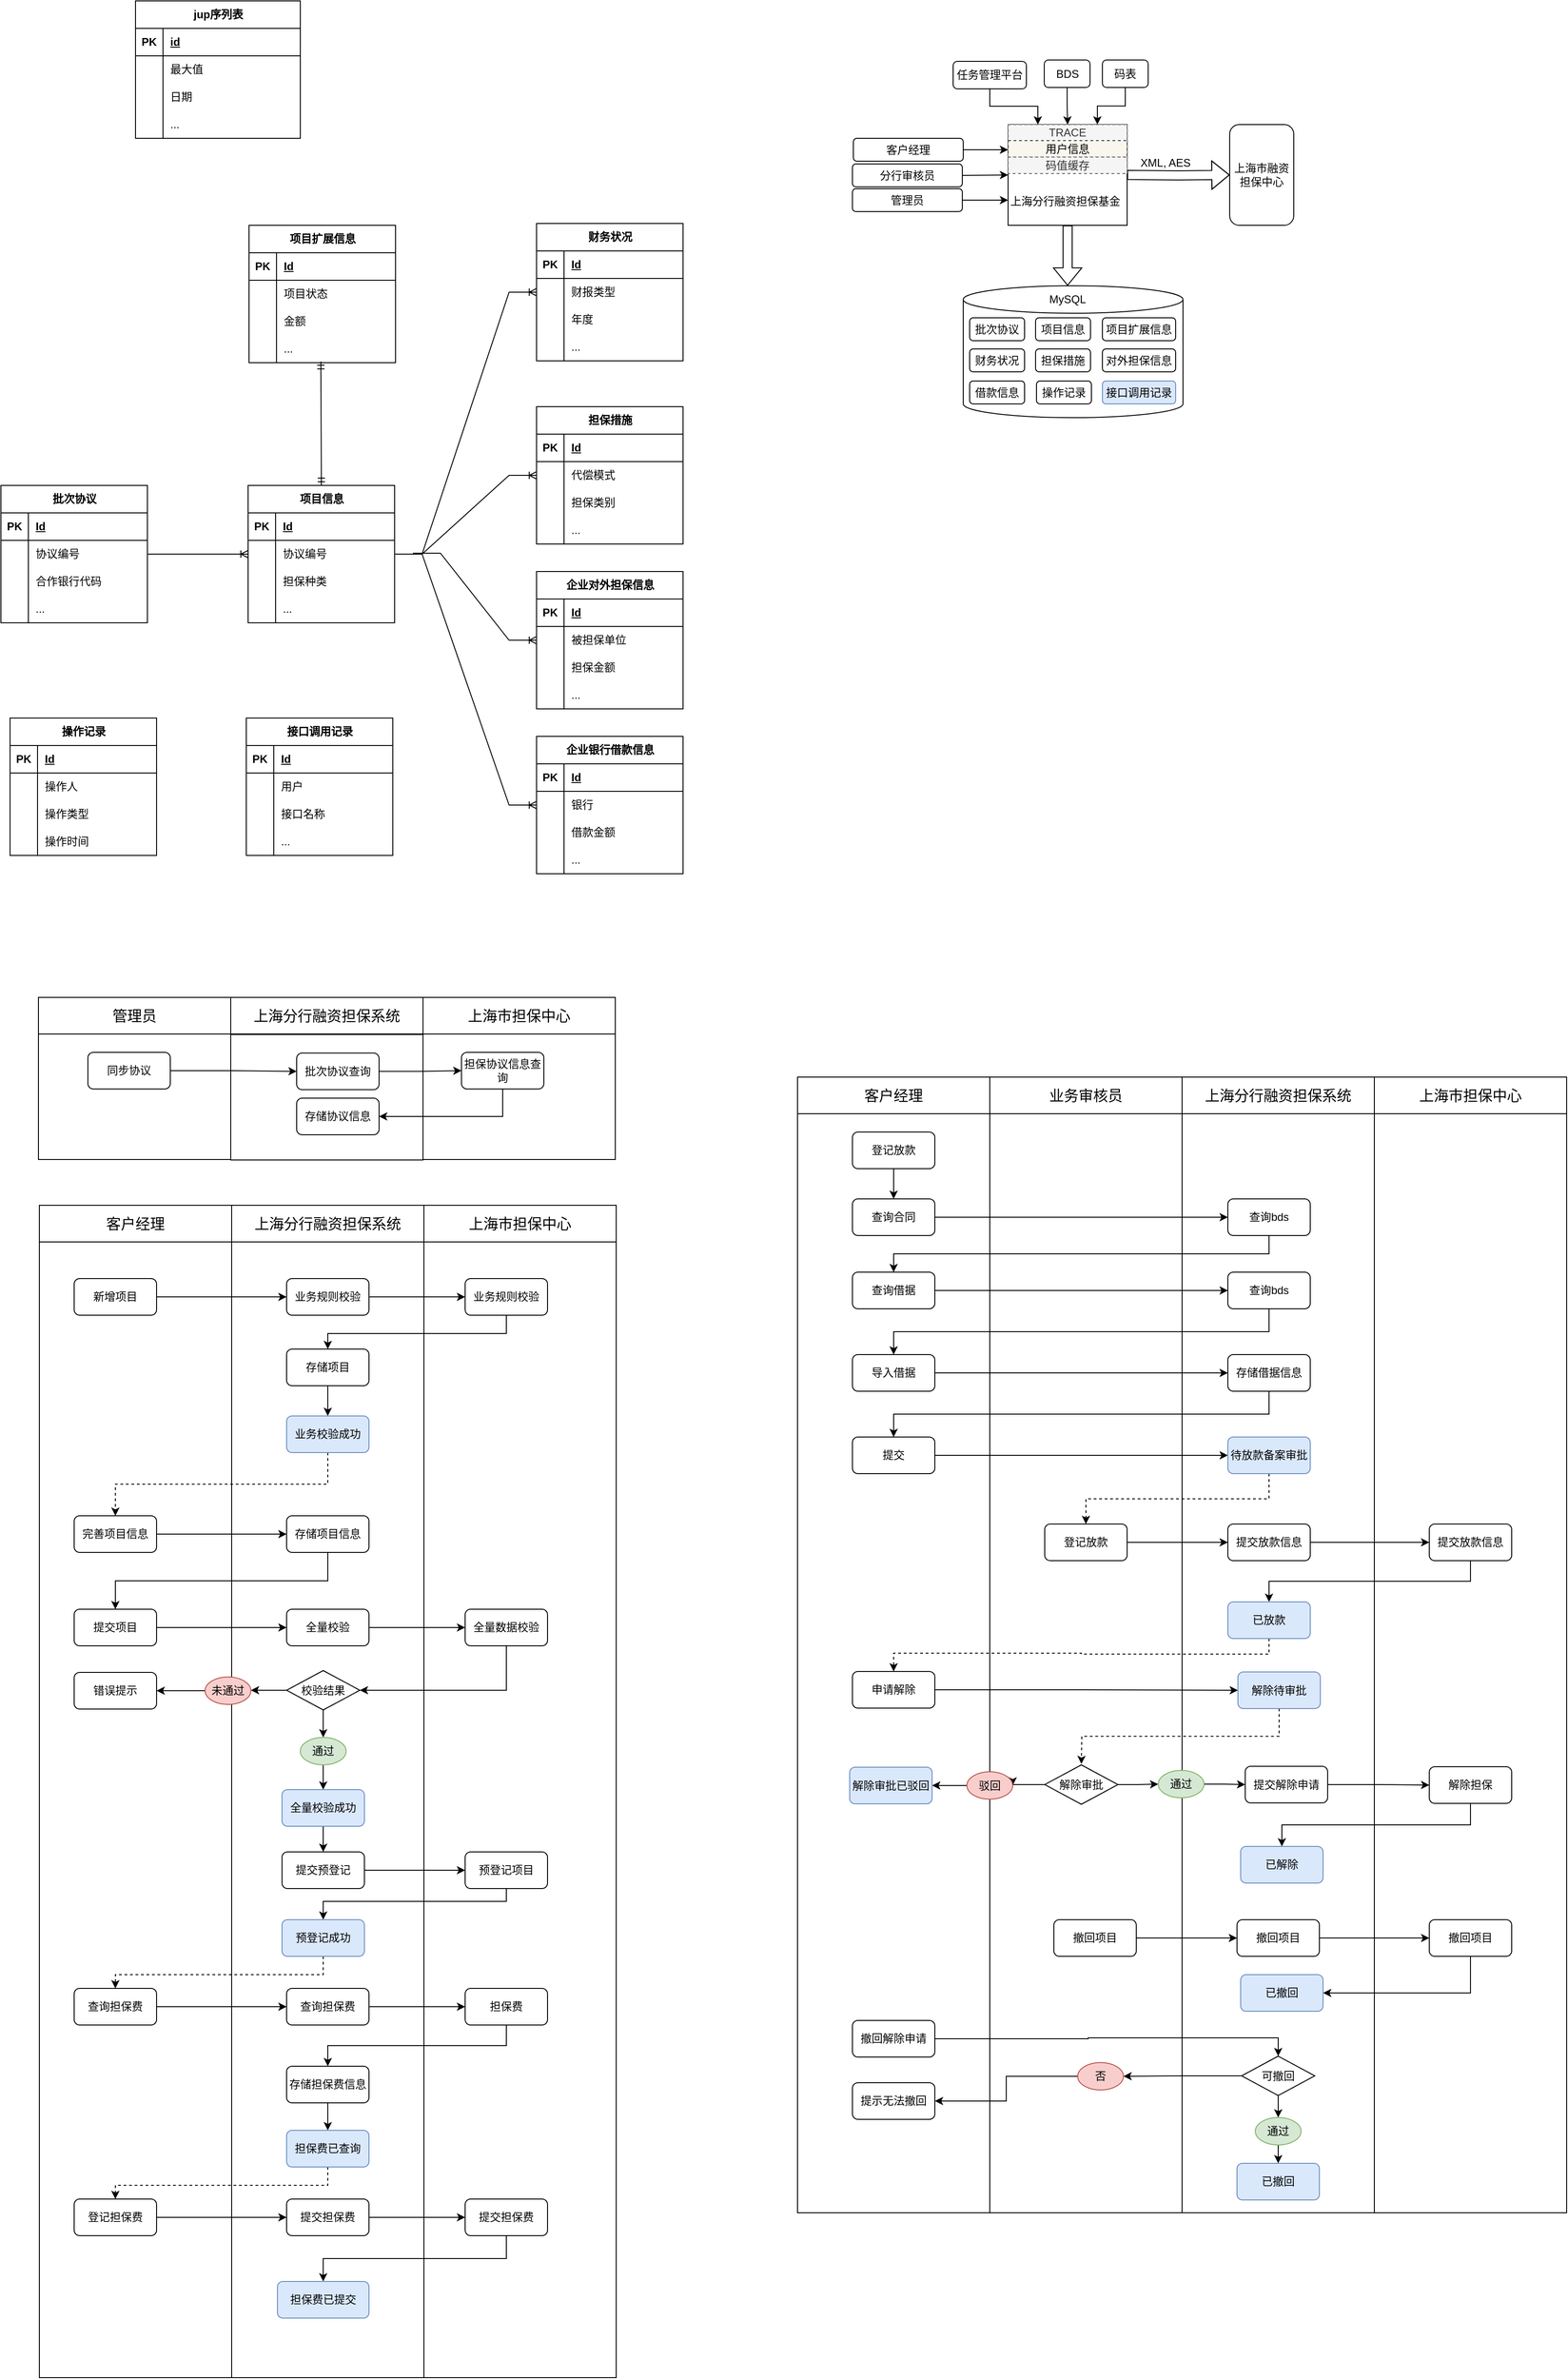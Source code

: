 <mxfile version="25.0.3">
  <diagram name="第 1 页" id="pgq3QsQa63Pyk4cBfWm0">
    <mxGraphModel dx="788" dy="1713" grid="1" gridSize="10" guides="1" tooltips="1" connect="1" arrows="1" fold="1" page="1" pageScale="1" pageWidth="827" pageHeight="1169" math="0" shadow="0">
      <root>
        <mxCell id="0" />
        <mxCell id="1" parent="0" />
        <mxCell id="yNy0M_cDwUBKnR9gc6ZV-36" value="" style="rounded=0;whiteSpace=wrap;html=1;fillColor=none;" parent="1" vertex="1">
          <mxGeometry x="81" y="83" width="210" height="137" as="geometry" />
        </mxCell>
        <mxCell id="yNy0M_cDwUBKnR9gc6ZV-37" value="" style="rounded=0;whiteSpace=wrap;html=1;fillColor=none;" parent="1" vertex="1">
          <mxGeometry x="291" y="83.5" width="210" height="137" as="geometry" />
        </mxCell>
        <mxCell id="yNy0M_cDwUBKnR9gc6ZV-38" value="" style="rounded=0;whiteSpace=wrap;html=1;fillColor=none;" parent="1" vertex="1">
          <mxGeometry x="501" y="83" width="210" height="137" as="geometry" />
        </mxCell>
        <mxCell id="YDomJGonDRvsGz5eeTiw-250" value="" style="rounded=0;whiteSpace=wrap;html=1;fillColor=none;" parent="1" vertex="1">
          <mxGeometry x="1120" y="170" width="210" height="1200" as="geometry" />
        </mxCell>
        <mxCell id="YDomJGonDRvsGz5eeTiw-251" value="" style="rounded=0;whiteSpace=wrap;html=1;fillColor=none;" parent="1" vertex="1">
          <mxGeometry x="1330" y="170" width="210" height="1200" as="geometry" />
        </mxCell>
        <mxCell id="YDomJGonDRvsGz5eeTiw-252" value="" style="rounded=0;whiteSpace=wrap;html=1;fillColor=none;" parent="1" vertex="1">
          <mxGeometry x="1540" y="170" width="210" height="1200" as="geometry" />
        </mxCell>
        <mxCell id="YDomJGonDRvsGz5eeTiw-249" value="" style="rounded=0;whiteSpace=wrap;html=1;fillColor=none;" parent="1" vertex="1">
          <mxGeometry x="910" y="170" width="210" height="1200" as="geometry" />
        </mxCell>
        <mxCell id="YDomJGonDRvsGz5eeTiw-248" value="" style="rounded=0;whiteSpace=wrap;html=1;fillColor=none;" parent="1" vertex="1">
          <mxGeometry x="502" y="310" width="210" height="1240" as="geometry" />
        </mxCell>
        <mxCell id="YDomJGonDRvsGz5eeTiw-247" value="" style="rounded=0;whiteSpace=wrap;html=1;fillColor=none;" parent="1" vertex="1">
          <mxGeometry x="292" y="310" width="210" height="1240" as="geometry" />
        </mxCell>
        <mxCell id="YDomJGonDRvsGz5eeTiw-246" value="" style="rounded=0;whiteSpace=wrap;html=1;fillColor=none;" parent="1" vertex="1">
          <mxGeometry x="82" y="310" width="210" height="1240" as="geometry" />
        </mxCell>
        <mxCell id="YDomJGonDRvsGz5eeTiw-2" value="客户经理" style="rounded=0;whiteSpace=wrap;html=1;fontSize=16;" parent="1" vertex="1">
          <mxGeometry x="82" y="270" width="210" height="40" as="geometry" />
        </mxCell>
        <mxCell id="YDomJGonDRvsGz5eeTiw-139" style="edgeStyle=orthogonalEdgeStyle;rounded=0;orthogonalLoop=1;jettySize=auto;html=1;exitX=1;exitY=0.5;exitDx=0;exitDy=0;entryX=0;entryY=0.5;entryDx=0;entryDy=0;" parent="1" source="YDomJGonDRvsGz5eeTiw-5" target="YDomJGonDRvsGz5eeTiw-138" edge="1">
          <mxGeometry relative="1" as="geometry" />
        </mxCell>
        <mxCell id="YDomJGonDRvsGz5eeTiw-5" value="新增项目" style="rounded=1;whiteSpace=wrap;html=1;" parent="1" vertex="1">
          <mxGeometry x="120" y="350" width="90" height="40" as="geometry" />
        </mxCell>
        <mxCell id="YDomJGonDRvsGz5eeTiw-8" value="上海市担保中心" style="rounded=0;whiteSpace=wrap;html=1;fontSize=16;" parent="1" vertex="1">
          <mxGeometry x="502" y="270" width="210" height="40" as="geometry" />
        </mxCell>
        <mxCell id="YDomJGonDRvsGz5eeTiw-142" style="edgeStyle=orthogonalEdgeStyle;rounded=0;orthogonalLoop=1;jettySize=auto;html=1;exitX=0.5;exitY=1;exitDx=0;exitDy=0;entryX=0.5;entryY=0;entryDx=0;entryDy=0;" parent="1" source="YDomJGonDRvsGz5eeTiw-10" target="YDomJGonDRvsGz5eeTiw-141" edge="1">
          <mxGeometry relative="1" as="geometry">
            <Array as="points">
              <mxPoint x="592" y="410" />
              <mxPoint x="397" y="410" />
            </Array>
          </mxGeometry>
        </mxCell>
        <mxCell id="YDomJGonDRvsGz5eeTiw-10" value="业务规则校验" style="rounded=1;whiteSpace=wrap;html=1;" parent="1" vertex="1">
          <mxGeometry x="547" y="350" width="90" height="40" as="geometry" />
        </mxCell>
        <mxCell id="YDomJGonDRvsGz5eeTiw-12" value="上海分行融资担保系统" style="rounded=0;whiteSpace=wrap;html=1;fontSize=16;" parent="1" vertex="1">
          <mxGeometry x="292" y="270" width="210" height="40" as="geometry" />
        </mxCell>
        <mxCell id="YDomJGonDRvsGz5eeTiw-26" value="项目信息" style="shape=table;startSize=30;container=1;collapsible=1;childLayout=tableLayout;fixedRows=1;rowLines=0;fontStyle=1;align=center;resizeLast=1;html=1;" parent="1" vertex="1">
          <mxGeometry x="310" y="-516" width="160" height="150" as="geometry" />
        </mxCell>
        <mxCell id="YDomJGonDRvsGz5eeTiw-27" value="" style="shape=tableRow;horizontal=0;startSize=0;swimlaneHead=0;swimlaneBody=0;fillColor=none;collapsible=0;dropTarget=0;points=[[0,0.5],[1,0.5]];portConstraint=eastwest;top=0;left=0;right=0;bottom=1;" parent="YDomJGonDRvsGz5eeTiw-26" vertex="1">
          <mxGeometry y="30" width="160" height="30" as="geometry" />
        </mxCell>
        <mxCell id="YDomJGonDRvsGz5eeTiw-28" value="PK" style="shape=partialRectangle;connectable=0;fillColor=none;top=0;left=0;bottom=0;right=0;fontStyle=1;overflow=hidden;whiteSpace=wrap;html=1;" parent="YDomJGonDRvsGz5eeTiw-27" vertex="1">
          <mxGeometry width="30" height="30" as="geometry">
            <mxRectangle width="30" height="30" as="alternateBounds" />
          </mxGeometry>
        </mxCell>
        <mxCell id="YDomJGonDRvsGz5eeTiw-29" value="Id" style="shape=partialRectangle;connectable=0;fillColor=none;top=0;left=0;bottom=0;right=0;align=left;spacingLeft=6;fontStyle=5;overflow=hidden;whiteSpace=wrap;html=1;" parent="YDomJGonDRvsGz5eeTiw-27" vertex="1">
          <mxGeometry x="30" width="130" height="30" as="geometry">
            <mxRectangle width="130" height="30" as="alternateBounds" />
          </mxGeometry>
        </mxCell>
        <mxCell id="YDomJGonDRvsGz5eeTiw-30" value="" style="shape=tableRow;horizontal=0;startSize=0;swimlaneHead=0;swimlaneBody=0;fillColor=none;collapsible=0;dropTarget=0;points=[[0,0.5],[1,0.5]];portConstraint=eastwest;top=0;left=0;right=0;bottom=0;" parent="YDomJGonDRvsGz5eeTiw-26" vertex="1">
          <mxGeometry y="60" width="160" height="30" as="geometry" />
        </mxCell>
        <mxCell id="YDomJGonDRvsGz5eeTiw-31" value="" style="shape=partialRectangle;connectable=0;fillColor=none;top=0;left=0;bottom=0;right=0;editable=1;overflow=hidden;whiteSpace=wrap;html=1;" parent="YDomJGonDRvsGz5eeTiw-30" vertex="1">
          <mxGeometry width="30" height="30" as="geometry">
            <mxRectangle width="30" height="30" as="alternateBounds" />
          </mxGeometry>
        </mxCell>
        <mxCell id="YDomJGonDRvsGz5eeTiw-32" value="协议编号" style="shape=partialRectangle;connectable=0;fillColor=none;top=0;left=0;bottom=0;right=0;align=left;spacingLeft=6;overflow=hidden;whiteSpace=wrap;html=1;" parent="YDomJGonDRvsGz5eeTiw-30" vertex="1">
          <mxGeometry x="30" width="130" height="30" as="geometry">
            <mxRectangle width="130" height="30" as="alternateBounds" />
          </mxGeometry>
        </mxCell>
        <mxCell id="YDomJGonDRvsGz5eeTiw-33" value="" style="shape=tableRow;horizontal=0;startSize=0;swimlaneHead=0;swimlaneBody=0;fillColor=none;collapsible=0;dropTarget=0;points=[[0,0.5],[1,0.5]];portConstraint=eastwest;top=0;left=0;right=0;bottom=0;" parent="YDomJGonDRvsGz5eeTiw-26" vertex="1">
          <mxGeometry y="90" width="160" height="30" as="geometry" />
        </mxCell>
        <mxCell id="YDomJGonDRvsGz5eeTiw-34" value="" style="shape=partialRectangle;connectable=0;fillColor=none;top=0;left=0;bottom=0;right=0;editable=1;overflow=hidden;whiteSpace=wrap;html=1;" parent="YDomJGonDRvsGz5eeTiw-33" vertex="1">
          <mxGeometry width="30" height="30" as="geometry">
            <mxRectangle width="30" height="30" as="alternateBounds" />
          </mxGeometry>
        </mxCell>
        <mxCell id="YDomJGonDRvsGz5eeTiw-35" value="担保种类" style="shape=partialRectangle;connectable=0;fillColor=none;top=0;left=0;bottom=0;right=0;align=left;spacingLeft=6;overflow=hidden;whiteSpace=wrap;html=1;" parent="YDomJGonDRvsGz5eeTiw-33" vertex="1">
          <mxGeometry x="30" width="130" height="30" as="geometry">
            <mxRectangle width="130" height="30" as="alternateBounds" />
          </mxGeometry>
        </mxCell>
        <mxCell id="YDomJGonDRvsGz5eeTiw-36" value="" style="shape=tableRow;horizontal=0;startSize=0;swimlaneHead=0;swimlaneBody=0;fillColor=none;collapsible=0;dropTarget=0;points=[[0,0.5],[1,0.5]];portConstraint=eastwest;top=0;left=0;right=0;bottom=0;" parent="YDomJGonDRvsGz5eeTiw-26" vertex="1">
          <mxGeometry y="120" width="160" height="30" as="geometry" />
        </mxCell>
        <mxCell id="YDomJGonDRvsGz5eeTiw-37" value="" style="shape=partialRectangle;connectable=0;fillColor=none;top=0;left=0;bottom=0;right=0;editable=1;overflow=hidden;whiteSpace=wrap;html=1;" parent="YDomJGonDRvsGz5eeTiw-36" vertex="1">
          <mxGeometry width="30" height="30" as="geometry">
            <mxRectangle width="30" height="30" as="alternateBounds" />
          </mxGeometry>
        </mxCell>
        <mxCell id="YDomJGonDRvsGz5eeTiw-38" value="..." style="shape=partialRectangle;connectable=0;fillColor=none;top=0;left=0;bottom=0;right=0;align=left;spacingLeft=6;overflow=hidden;whiteSpace=wrap;html=1;" parent="YDomJGonDRvsGz5eeTiw-36" vertex="1">
          <mxGeometry x="30" width="130" height="30" as="geometry">
            <mxRectangle width="130" height="30" as="alternateBounds" />
          </mxGeometry>
        </mxCell>
        <mxCell id="YDomJGonDRvsGz5eeTiw-39" value="批次协议" style="shape=table;startSize=30;container=1;collapsible=1;childLayout=tableLayout;fixedRows=1;rowLines=0;fontStyle=1;align=center;resizeLast=1;html=1;" parent="1" vertex="1">
          <mxGeometry x="40" y="-516" width="160" height="150" as="geometry" />
        </mxCell>
        <mxCell id="YDomJGonDRvsGz5eeTiw-40" value="" style="shape=tableRow;horizontal=0;startSize=0;swimlaneHead=0;swimlaneBody=0;fillColor=none;collapsible=0;dropTarget=0;points=[[0,0.5],[1,0.5]];portConstraint=eastwest;top=0;left=0;right=0;bottom=1;" parent="YDomJGonDRvsGz5eeTiw-39" vertex="1">
          <mxGeometry y="30" width="160" height="30" as="geometry" />
        </mxCell>
        <mxCell id="YDomJGonDRvsGz5eeTiw-41" value="PK" style="shape=partialRectangle;connectable=0;fillColor=none;top=0;left=0;bottom=0;right=0;fontStyle=1;overflow=hidden;whiteSpace=wrap;html=1;" parent="YDomJGonDRvsGz5eeTiw-40" vertex="1">
          <mxGeometry width="30" height="30" as="geometry">
            <mxRectangle width="30" height="30" as="alternateBounds" />
          </mxGeometry>
        </mxCell>
        <mxCell id="YDomJGonDRvsGz5eeTiw-42" value="Id" style="shape=partialRectangle;connectable=0;fillColor=none;top=0;left=0;bottom=0;right=0;align=left;spacingLeft=6;fontStyle=5;overflow=hidden;whiteSpace=wrap;html=1;" parent="YDomJGonDRvsGz5eeTiw-40" vertex="1">
          <mxGeometry x="30" width="130" height="30" as="geometry">
            <mxRectangle width="130" height="30" as="alternateBounds" />
          </mxGeometry>
        </mxCell>
        <mxCell id="YDomJGonDRvsGz5eeTiw-43" value="" style="shape=tableRow;horizontal=0;startSize=0;swimlaneHead=0;swimlaneBody=0;fillColor=none;collapsible=0;dropTarget=0;points=[[0,0.5],[1,0.5]];portConstraint=eastwest;top=0;left=0;right=0;bottom=0;" parent="YDomJGonDRvsGz5eeTiw-39" vertex="1">
          <mxGeometry y="60" width="160" height="30" as="geometry" />
        </mxCell>
        <mxCell id="YDomJGonDRvsGz5eeTiw-44" value="" style="shape=partialRectangle;connectable=0;fillColor=none;top=0;left=0;bottom=0;right=0;editable=1;overflow=hidden;whiteSpace=wrap;html=1;" parent="YDomJGonDRvsGz5eeTiw-43" vertex="1">
          <mxGeometry width="30" height="30" as="geometry">
            <mxRectangle width="30" height="30" as="alternateBounds" />
          </mxGeometry>
        </mxCell>
        <mxCell id="YDomJGonDRvsGz5eeTiw-45" value="协议编号" style="shape=partialRectangle;connectable=0;fillColor=none;top=0;left=0;bottom=0;right=0;align=left;spacingLeft=6;overflow=hidden;whiteSpace=wrap;html=1;" parent="YDomJGonDRvsGz5eeTiw-43" vertex="1">
          <mxGeometry x="30" width="130" height="30" as="geometry">
            <mxRectangle width="130" height="30" as="alternateBounds" />
          </mxGeometry>
        </mxCell>
        <mxCell id="YDomJGonDRvsGz5eeTiw-46" value="" style="shape=tableRow;horizontal=0;startSize=0;swimlaneHead=0;swimlaneBody=0;fillColor=none;collapsible=0;dropTarget=0;points=[[0,0.5],[1,0.5]];portConstraint=eastwest;top=0;left=0;right=0;bottom=0;" parent="YDomJGonDRvsGz5eeTiw-39" vertex="1">
          <mxGeometry y="90" width="160" height="30" as="geometry" />
        </mxCell>
        <mxCell id="YDomJGonDRvsGz5eeTiw-47" value="" style="shape=partialRectangle;connectable=0;fillColor=none;top=0;left=0;bottom=0;right=0;editable=1;overflow=hidden;whiteSpace=wrap;html=1;" parent="YDomJGonDRvsGz5eeTiw-46" vertex="1">
          <mxGeometry width="30" height="30" as="geometry">
            <mxRectangle width="30" height="30" as="alternateBounds" />
          </mxGeometry>
        </mxCell>
        <mxCell id="YDomJGonDRvsGz5eeTiw-48" value="合作银行代码" style="shape=partialRectangle;connectable=0;fillColor=none;top=0;left=0;bottom=0;right=0;align=left;spacingLeft=6;overflow=hidden;whiteSpace=wrap;html=1;" parent="YDomJGonDRvsGz5eeTiw-46" vertex="1">
          <mxGeometry x="30" width="130" height="30" as="geometry">
            <mxRectangle width="130" height="30" as="alternateBounds" />
          </mxGeometry>
        </mxCell>
        <mxCell id="YDomJGonDRvsGz5eeTiw-49" value="" style="shape=tableRow;horizontal=0;startSize=0;swimlaneHead=0;swimlaneBody=0;fillColor=none;collapsible=0;dropTarget=0;points=[[0,0.5],[1,0.5]];portConstraint=eastwest;top=0;left=0;right=0;bottom=0;" parent="YDomJGonDRvsGz5eeTiw-39" vertex="1">
          <mxGeometry y="120" width="160" height="30" as="geometry" />
        </mxCell>
        <mxCell id="YDomJGonDRvsGz5eeTiw-50" value="" style="shape=partialRectangle;connectable=0;fillColor=none;top=0;left=0;bottom=0;right=0;editable=1;overflow=hidden;whiteSpace=wrap;html=1;" parent="YDomJGonDRvsGz5eeTiw-49" vertex="1">
          <mxGeometry width="30" height="30" as="geometry">
            <mxRectangle width="30" height="30" as="alternateBounds" />
          </mxGeometry>
        </mxCell>
        <mxCell id="YDomJGonDRvsGz5eeTiw-51" value="..." style="shape=partialRectangle;connectable=0;fillColor=none;top=0;left=0;bottom=0;right=0;align=left;spacingLeft=6;overflow=hidden;whiteSpace=wrap;html=1;" parent="YDomJGonDRvsGz5eeTiw-49" vertex="1">
          <mxGeometry x="30" width="130" height="30" as="geometry">
            <mxRectangle width="130" height="30" as="alternateBounds" />
          </mxGeometry>
        </mxCell>
        <mxCell id="YDomJGonDRvsGz5eeTiw-53" value="" style="edgeStyle=entityRelationEdgeStyle;fontSize=12;html=1;endArrow=ERoneToMany;rounded=0;exitX=1;exitY=0.5;exitDx=0;exitDy=0;entryX=0;entryY=0.5;entryDx=0;entryDy=0;" parent="1" source="YDomJGonDRvsGz5eeTiw-43" target="YDomJGonDRvsGz5eeTiw-30" edge="1">
          <mxGeometry width="100" height="100" relative="1" as="geometry">
            <mxPoint x="280" y="-502" as="sourcePoint" />
            <mxPoint x="380" y="-602" as="targetPoint" />
          </mxGeometry>
        </mxCell>
        <mxCell id="YDomJGonDRvsGz5eeTiw-54" value="财务状况" style="shape=table;startSize=30;container=1;collapsible=1;childLayout=tableLayout;fixedRows=1;rowLines=0;fontStyle=1;align=center;resizeLast=1;html=1;" parent="1" vertex="1">
          <mxGeometry x="625" y="-802" width="160" height="150" as="geometry" />
        </mxCell>
        <mxCell id="YDomJGonDRvsGz5eeTiw-55" value="" style="shape=tableRow;horizontal=0;startSize=0;swimlaneHead=0;swimlaneBody=0;fillColor=none;collapsible=0;dropTarget=0;points=[[0,0.5],[1,0.5]];portConstraint=eastwest;top=0;left=0;right=0;bottom=1;" parent="YDomJGonDRvsGz5eeTiw-54" vertex="1">
          <mxGeometry y="30" width="160" height="30" as="geometry" />
        </mxCell>
        <mxCell id="YDomJGonDRvsGz5eeTiw-56" value="PK" style="shape=partialRectangle;connectable=0;fillColor=none;top=0;left=0;bottom=0;right=0;fontStyle=1;overflow=hidden;whiteSpace=wrap;html=1;" parent="YDomJGonDRvsGz5eeTiw-55" vertex="1">
          <mxGeometry width="30" height="30" as="geometry">
            <mxRectangle width="30" height="30" as="alternateBounds" />
          </mxGeometry>
        </mxCell>
        <mxCell id="YDomJGonDRvsGz5eeTiw-57" value="Id" style="shape=partialRectangle;connectable=0;fillColor=none;top=0;left=0;bottom=0;right=0;align=left;spacingLeft=6;fontStyle=5;overflow=hidden;whiteSpace=wrap;html=1;" parent="YDomJGonDRvsGz5eeTiw-55" vertex="1">
          <mxGeometry x="30" width="130" height="30" as="geometry">
            <mxRectangle width="130" height="30" as="alternateBounds" />
          </mxGeometry>
        </mxCell>
        <mxCell id="YDomJGonDRvsGz5eeTiw-58" value="" style="shape=tableRow;horizontal=0;startSize=0;swimlaneHead=0;swimlaneBody=0;fillColor=none;collapsible=0;dropTarget=0;points=[[0,0.5],[1,0.5]];portConstraint=eastwest;top=0;left=0;right=0;bottom=0;" parent="YDomJGonDRvsGz5eeTiw-54" vertex="1">
          <mxGeometry y="60" width="160" height="30" as="geometry" />
        </mxCell>
        <mxCell id="YDomJGonDRvsGz5eeTiw-59" value="" style="shape=partialRectangle;connectable=0;fillColor=none;top=0;left=0;bottom=0;right=0;editable=1;overflow=hidden;whiteSpace=wrap;html=1;" parent="YDomJGonDRvsGz5eeTiw-58" vertex="1">
          <mxGeometry width="30" height="30" as="geometry">
            <mxRectangle width="30" height="30" as="alternateBounds" />
          </mxGeometry>
        </mxCell>
        <mxCell id="YDomJGonDRvsGz5eeTiw-60" value="财报类型" style="shape=partialRectangle;connectable=0;fillColor=none;top=0;left=0;bottom=0;right=0;align=left;spacingLeft=6;overflow=hidden;whiteSpace=wrap;html=1;" parent="YDomJGonDRvsGz5eeTiw-58" vertex="1">
          <mxGeometry x="30" width="130" height="30" as="geometry">
            <mxRectangle width="130" height="30" as="alternateBounds" />
          </mxGeometry>
        </mxCell>
        <mxCell id="YDomJGonDRvsGz5eeTiw-61" value="" style="shape=tableRow;horizontal=0;startSize=0;swimlaneHead=0;swimlaneBody=0;fillColor=none;collapsible=0;dropTarget=0;points=[[0,0.5],[1,0.5]];portConstraint=eastwest;top=0;left=0;right=0;bottom=0;" parent="YDomJGonDRvsGz5eeTiw-54" vertex="1">
          <mxGeometry y="90" width="160" height="30" as="geometry" />
        </mxCell>
        <mxCell id="YDomJGonDRvsGz5eeTiw-62" value="" style="shape=partialRectangle;connectable=0;fillColor=none;top=0;left=0;bottom=0;right=0;editable=1;overflow=hidden;whiteSpace=wrap;html=1;" parent="YDomJGonDRvsGz5eeTiw-61" vertex="1">
          <mxGeometry width="30" height="30" as="geometry">
            <mxRectangle width="30" height="30" as="alternateBounds" />
          </mxGeometry>
        </mxCell>
        <mxCell id="YDomJGonDRvsGz5eeTiw-63" value="年度" style="shape=partialRectangle;connectable=0;fillColor=none;top=0;left=0;bottom=0;right=0;align=left;spacingLeft=6;overflow=hidden;whiteSpace=wrap;html=1;" parent="YDomJGonDRvsGz5eeTiw-61" vertex="1">
          <mxGeometry x="30" width="130" height="30" as="geometry">
            <mxRectangle width="130" height="30" as="alternateBounds" />
          </mxGeometry>
        </mxCell>
        <mxCell id="YDomJGonDRvsGz5eeTiw-64" value="" style="shape=tableRow;horizontal=0;startSize=0;swimlaneHead=0;swimlaneBody=0;fillColor=none;collapsible=0;dropTarget=0;points=[[0,0.5],[1,0.5]];portConstraint=eastwest;top=0;left=0;right=0;bottom=0;" parent="YDomJGonDRvsGz5eeTiw-54" vertex="1">
          <mxGeometry y="120" width="160" height="30" as="geometry" />
        </mxCell>
        <mxCell id="YDomJGonDRvsGz5eeTiw-65" value="" style="shape=partialRectangle;connectable=0;fillColor=none;top=0;left=0;bottom=0;right=0;editable=1;overflow=hidden;whiteSpace=wrap;html=1;" parent="YDomJGonDRvsGz5eeTiw-64" vertex="1">
          <mxGeometry width="30" height="30" as="geometry">
            <mxRectangle width="30" height="30" as="alternateBounds" />
          </mxGeometry>
        </mxCell>
        <mxCell id="YDomJGonDRvsGz5eeTiw-66" value="..." style="shape=partialRectangle;connectable=0;fillColor=none;top=0;left=0;bottom=0;right=0;align=left;spacingLeft=6;overflow=hidden;whiteSpace=wrap;html=1;" parent="YDomJGonDRvsGz5eeTiw-64" vertex="1">
          <mxGeometry x="30" width="130" height="30" as="geometry">
            <mxRectangle width="130" height="30" as="alternateBounds" />
          </mxGeometry>
        </mxCell>
        <mxCell id="YDomJGonDRvsGz5eeTiw-67" value="担保措施" style="shape=table;startSize=30;container=1;collapsible=1;childLayout=tableLayout;fixedRows=1;rowLines=0;fontStyle=1;align=center;resizeLast=1;html=1;" parent="1" vertex="1">
          <mxGeometry x="625" y="-602" width="160" height="150" as="geometry" />
        </mxCell>
        <mxCell id="YDomJGonDRvsGz5eeTiw-68" value="" style="shape=tableRow;horizontal=0;startSize=0;swimlaneHead=0;swimlaneBody=0;fillColor=none;collapsible=0;dropTarget=0;points=[[0,0.5],[1,0.5]];portConstraint=eastwest;top=0;left=0;right=0;bottom=1;" parent="YDomJGonDRvsGz5eeTiw-67" vertex="1">
          <mxGeometry y="30" width="160" height="30" as="geometry" />
        </mxCell>
        <mxCell id="YDomJGonDRvsGz5eeTiw-69" value="PK" style="shape=partialRectangle;connectable=0;fillColor=none;top=0;left=0;bottom=0;right=0;fontStyle=1;overflow=hidden;whiteSpace=wrap;html=1;" parent="YDomJGonDRvsGz5eeTiw-68" vertex="1">
          <mxGeometry width="30" height="30" as="geometry">
            <mxRectangle width="30" height="30" as="alternateBounds" />
          </mxGeometry>
        </mxCell>
        <mxCell id="YDomJGonDRvsGz5eeTiw-70" value="Id" style="shape=partialRectangle;connectable=0;fillColor=none;top=0;left=0;bottom=0;right=0;align=left;spacingLeft=6;fontStyle=5;overflow=hidden;whiteSpace=wrap;html=1;" parent="YDomJGonDRvsGz5eeTiw-68" vertex="1">
          <mxGeometry x="30" width="130" height="30" as="geometry">
            <mxRectangle width="130" height="30" as="alternateBounds" />
          </mxGeometry>
        </mxCell>
        <mxCell id="YDomJGonDRvsGz5eeTiw-71" value="" style="shape=tableRow;horizontal=0;startSize=0;swimlaneHead=0;swimlaneBody=0;fillColor=none;collapsible=0;dropTarget=0;points=[[0,0.5],[1,0.5]];portConstraint=eastwest;top=0;left=0;right=0;bottom=0;" parent="YDomJGonDRvsGz5eeTiw-67" vertex="1">
          <mxGeometry y="60" width="160" height="30" as="geometry" />
        </mxCell>
        <mxCell id="YDomJGonDRvsGz5eeTiw-72" value="" style="shape=partialRectangle;connectable=0;fillColor=none;top=0;left=0;bottom=0;right=0;editable=1;overflow=hidden;whiteSpace=wrap;html=1;" parent="YDomJGonDRvsGz5eeTiw-71" vertex="1">
          <mxGeometry width="30" height="30" as="geometry">
            <mxRectangle width="30" height="30" as="alternateBounds" />
          </mxGeometry>
        </mxCell>
        <mxCell id="YDomJGonDRvsGz5eeTiw-73" value="代偿模式" style="shape=partialRectangle;connectable=0;fillColor=none;top=0;left=0;bottom=0;right=0;align=left;spacingLeft=6;overflow=hidden;whiteSpace=wrap;html=1;" parent="YDomJGonDRvsGz5eeTiw-71" vertex="1">
          <mxGeometry x="30" width="130" height="30" as="geometry">
            <mxRectangle width="130" height="30" as="alternateBounds" />
          </mxGeometry>
        </mxCell>
        <mxCell id="YDomJGonDRvsGz5eeTiw-74" value="" style="shape=tableRow;horizontal=0;startSize=0;swimlaneHead=0;swimlaneBody=0;fillColor=none;collapsible=0;dropTarget=0;points=[[0,0.5],[1,0.5]];portConstraint=eastwest;top=0;left=0;right=0;bottom=0;" parent="YDomJGonDRvsGz5eeTiw-67" vertex="1">
          <mxGeometry y="90" width="160" height="30" as="geometry" />
        </mxCell>
        <mxCell id="YDomJGonDRvsGz5eeTiw-75" value="" style="shape=partialRectangle;connectable=0;fillColor=none;top=0;left=0;bottom=0;right=0;editable=1;overflow=hidden;whiteSpace=wrap;html=1;" parent="YDomJGonDRvsGz5eeTiw-74" vertex="1">
          <mxGeometry width="30" height="30" as="geometry">
            <mxRectangle width="30" height="30" as="alternateBounds" />
          </mxGeometry>
        </mxCell>
        <mxCell id="YDomJGonDRvsGz5eeTiw-76" value="担保类别" style="shape=partialRectangle;connectable=0;fillColor=none;top=0;left=0;bottom=0;right=0;align=left;spacingLeft=6;overflow=hidden;whiteSpace=wrap;html=1;" parent="YDomJGonDRvsGz5eeTiw-74" vertex="1">
          <mxGeometry x="30" width="130" height="30" as="geometry">
            <mxRectangle width="130" height="30" as="alternateBounds" />
          </mxGeometry>
        </mxCell>
        <mxCell id="YDomJGonDRvsGz5eeTiw-77" value="" style="shape=tableRow;horizontal=0;startSize=0;swimlaneHead=0;swimlaneBody=0;fillColor=none;collapsible=0;dropTarget=0;points=[[0,0.5],[1,0.5]];portConstraint=eastwest;top=0;left=0;right=0;bottom=0;" parent="YDomJGonDRvsGz5eeTiw-67" vertex="1">
          <mxGeometry y="120" width="160" height="30" as="geometry" />
        </mxCell>
        <mxCell id="YDomJGonDRvsGz5eeTiw-78" value="" style="shape=partialRectangle;connectable=0;fillColor=none;top=0;left=0;bottom=0;right=0;editable=1;overflow=hidden;whiteSpace=wrap;html=1;" parent="YDomJGonDRvsGz5eeTiw-77" vertex="1">
          <mxGeometry width="30" height="30" as="geometry">
            <mxRectangle width="30" height="30" as="alternateBounds" />
          </mxGeometry>
        </mxCell>
        <mxCell id="YDomJGonDRvsGz5eeTiw-79" value="..." style="shape=partialRectangle;connectable=0;fillColor=none;top=0;left=0;bottom=0;right=0;align=left;spacingLeft=6;overflow=hidden;whiteSpace=wrap;html=1;" parent="YDomJGonDRvsGz5eeTiw-77" vertex="1">
          <mxGeometry x="30" width="130" height="30" as="geometry">
            <mxRectangle width="130" height="30" as="alternateBounds" />
          </mxGeometry>
        </mxCell>
        <mxCell id="YDomJGonDRvsGz5eeTiw-80" value="企业对外担保信息" style="shape=table;startSize=30;container=1;collapsible=1;childLayout=tableLayout;fixedRows=1;rowLines=0;fontStyle=1;align=center;resizeLast=1;html=1;" parent="1" vertex="1">
          <mxGeometry x="625" y="-422" width="160" height="150" as="geometry" />
        </mxCell>
        <mxCell id="YDomJGonDRvsGz5eeTiw-81" value="" style="shape=tableRow;horizontal=0;startSize=0;swimlaneHead=0;swimlaneBody=0;fillColor=none;collapsible=0;dropTarget=0;points=[[0,0.5],[1,0.5]];portConstraint=eastwest;top=0;left=0;right=0;bottom=1;" parent="YDomJGonDRvsGz5eeTiw-80" vertex="1">
          <mxGeometry y="30" width="160" height="30" as="geometry" />
        </mxCell>
        <mxCell id="YDomJGonDRvsGz5eeTiw-82" value="PK" style="shape=partialRectangle;connectable=0;fillColor=none;top=0;left=0;bottom=0;right=0;fontStyle=1;overflow=hidden;whiteSpace=wrap;html=1;" parent="YDomJGonDRvsGz5eeTiw-81" vertex="1">
          <mxGeometry width="30" height="30" as="geometry">
            <mxRectangle width="30" height="30" as="alternateBounds" />
          </mxGeometry>
        </mxCell>
        <mxCell id="YDomJGonDRvsGz5eeTiw-83" value="Id" style="shape=partialRectangle;connectable=0;fillColor=none;top=0;left=0;bottom=0;right=0;align=left;spacingLeft=6;fontStyle=5;overflow=hidden;whiteSpace=wrap;html=1;" parent="YDomJGonDRvsGz5eeTiw-81" vertex="1">
          <mxGeometry x="30" width="130" height="30" as="geometry">
            <mxRectangle width="130" height="30" as="alternateBounds" />
          </mxGeometry>
        </mxCell>
        <mxCell id="YDomJGonDRvsGz5eeTiw-84" value="" style="shape=tableRow;horizontal=0;startSize=0;swimlaneHead=0;swimlaneBody=0;fillColor=none;collapsible=0;dropTarget=0;points=[[0,0.5],[1,0.5]];portConstraint=eastwest;top=0;left=0;right=0;bottom=0;" parent="YDomJGonDRvsGz5eeTiw-80" vertex="1">
          <mxGeometry y="60" width="160" height="30" as="geometry" />
        </mxCell>
        <mxCell id="YDomJGonDRvsGz5eeTiw-85" value="" style="shape=partialRectangle;connectable=0;fillColor=none;top=0;left=0;bottom=0;right=0;editable=1;overflow=hidden;whiteSpace=wrap;html=1;" parent="YDomJGonDRvsGz5eeTiw-84" vertex="1">
          <mxGeometry width="30" height="30" as="geometry">
            <mxRectangle width="30" height="30" as="alternateBounds" />
          </mxGeometry>
        </mxCell>
        <mxCell id="YDomJGonDRvsGz5eeTiw-86" value="被担保单位" style="shape=partialRectangle;connectable=0;fillColor=none;top=0;left=0;bottom=0;right=0;align=left;spacingLeft=6;overflow=hidden;whiteSpace=wrap;html=1;" parent="YDomJGonDRvsGz5eeTiw-84" vertex="1">
          <mxGeometry x="30" width="130" height="30" as="geometry">
            <mxRectangle width="130" height="30" as="alternateBounds" />
          </mxGeometry>
        </mxCell>
        <mxCell id="YDomJGonDRvsGz5eeTiw-87" value="" style="shape=tableRow;horizontal=0;startSize=0;swimlaneHead=0;swimlaneBody=0;fillColor=none;collapsible=0;dropTarget=0;points=[[0,0.5],[1,0.5]];portConstraint=eastwest;top=0;left=0;right=0;bottom=0;" parent="YDomJGonDRvsGz5eeTiw-80" vertex="1">
          <mxGeometry y="90" width="160" height="30" as="geometry" />
        </mxCell>
        <mxCell id="YDomJGonDRvsGz5eeTiw-88" value="" style="shape=partialRectangle;connectable=0;fillColor=none;top=0;left=0;bottom=0;right=0;editable=1;overflow=hidden;whiteSpace=wrap;html=1;" parent="YDomJGonDRvsGz5eeTiw-87" vertex="1">
          <mxGeometry width="30" height="30" as="geometry">
            <mxRectangle width="30" height="30" as="alternateBounds" />
          </mxGeometry>
        </mxCell>
        <mxCell id="YDomJGonDRvsGz5eeTiw-89" value="担保金额" style="shape=partialRectangle;connectable=0;fillColor=none;top=0;left=0;bottom=0;right=0;align=left;spacingLeft=6;overflow=hidden;whiteSpace=wrap;html=1;" parent="YDomJGonDRvsGz5eeTiw-87" vertex="1">
          <mxGeometry x="30" width="130" height="30" as="geometry">
            <mxRectangle width="130" height="30" as="alternateBounds" />
          </mxGeometry>
        </mxCell>
        <mxCell id="YDomJGonDRvsGz5eeTiw-90" value="" style="shape=tableRow;horizontal=0;startSize=0;swimlaneHead=0;swimlaneBody=0;fillColor=none;collapsible=0;dropTarget=0;points=[[0,0.5],[1,0.5]];portConstraint=eastwest;top=0;left=0;right=0;bottom=0;" parent="YDomJGonDRvsGz5eeTiw-80" vertex="1">
          <mxGeometry y="120" width="160" height="30" as="geometry" />
        </mxCell>
        <mxCell id="YDomJGonDRvsGz5eeTiw-91" value="" style="shape=partialRectangle;connectable=0;fillColor=none;top=0;left=0;bottom=0;right=0;editable=1;overflow=hidden;whiteSpace=wrap;html=1;" parent="YDomJGonDRvsGz5eeTiw-90" vertex="1">
          <mxGeometry width="30" height="30" as="geometry">
            <mxRectangle width="30" height="30" as="alternateBounds" />
          </mxGeometry>
        </mxCell>
        <mxCell id="YDomJGonDRvsGz5eeTiw-92" value="..." style="shape=partialRectangle;connectable=0;fillColor=none;top=0;left=0;bottom=0;right=0;align=left;spacingLeft=6;overflow=hidden;whiteSpace=wrap;html=1;" parent="YDomJGonDRvsGz5eeTiw-90" vertex="1">
          <mxGeometry x="30" width="130" height="30" as="geometry">
            <mxRectangle width="130" height="30" as="alternateBounds" />
          </mxGeometry>
        </mxCell>
        <mxCell id="YDomJGonDRvsGz5eeTiw-93" value="企业银行借款信息" style="shape=table;startSize=30;container=1;collapsible=1;childLayout=tableLayout;fixedRows=1;rowLines=0;fontStyle=1;align=center;resizeLast=1;html=1;" parent="1" vertex="1">
          <mxGeometry x="625" y="-242" width="160" height="150" as="geometry" />
        </mxCell>
        <mxCell id="YDomJGonDRvsGz5eeTiw-94" value="" style="shape=tableRow;horizontal=0;startSize=0;swimlaneHead=0;swimlaneBody=0;fillColor=none;collapsible=0;dropTarget=0;points=[[0,0.5],[1,0.5]];portConstraint=eastwest;top=0;left=0;right=0;bottom=1;" parent="YDomJGonDRvsGz5eeTiw-93" vertex="1">
          <mxGeometry y="30" width="160" height="30" as="geometry" />
        </mxCell>
        <mxCell id="YDomJGonDRvsGz5eeTiw-95" value="PK" style="shape=partialRectangle;connectable=0;fillColor=none;top=0;left=0;bottom=0;right=0;fontStyle=1;overflow=hidden;whiteSpace=wrap;html=1;" parent="YDomJGonDRvsGz5eeTiw-94" vertex="1">
          <mxGeometry width="30" height="30" as="geometry">
            <mxRectangle width="30" height="30" as="alternateBounds" />
          </mxGeometry>
        </mxCell>
        <mxCell id="YDomJGonDRvsGz5eeTiw-96" value="Id" style="shape=partialRectangle;connectable=0;fillColor=none;top=0;left=0;bottom=0;right=0;align=left;spacingLeft=6;fontStyle=5;overflow=hidden;whiteSpace=wrap;html=1;" parent="YDomJGonDRvsGz5eeTiw-94" vertex="1">
          <mxGeometry x="30" width="130" height="30" as="geometry">
            <mxRectangle width="130" height="30" as="alternateBounds" />
          </mxGeometry>
        </mxCell>
        <mxCell id="YDomJGonDRvsGz5eeTiw-97" value="" style="shape=tableRow;horizontal=0;startSize=0;swimlaneHead=0;swimlaneBody=0;fillColor=none;collapsible=0;dropTarget=0;points=[[0,0.5],[1,0.5]];portConstraint=eastwest;top=0;left=0;right=0;bottom=0;" parent="YDomJGonDRvsGz5eeTiw-93" vertex="1">
          <mxGeometry y="60" width="160" height="30" as="geometry" />
        </mxCell>
        <mxCell id="YDomJGonDRvsGz5eeTiw-98" value="" style="shape=partialRectangle;connectable=0;fillColor=none;top=0;left=0;bottom=0;right=0;editable=1;overflow=hidden;whiteSpace=wrap;html=1;" parent="YDomJGonDRvsGz5eeTiw-97" vertex="1">
          <mxGeometry width="30" height="30" as="geometry">
            <mxRectangle width="30" height="30" as="alternateBounds" />
          </mxGeometry>
        </mxCell>
        <mxCell id="YDomJGonDRvsGz5eeTiw-99" value="银行" style="shape=partialRectangle;connectable=0;fillColor=none;top=0;left=0;bottom=0;right=0;align=left;spacingLeft=6;overflow=hidden;whiteSpace=wrap;html=1;" parent="YDomJGonDRvsGz5eeTiw-97" vertex="1">
          <mxGeometry x="30" width="130" height="30" as="geometry">
            <mxRectangle width="130" height="30" as="alternateBounds" />
          </mxGeometry>
        </mxCell>
        <mxCell id="YDomJGonDRvsGz5eeTiw-100" value="" style="shape=tableRow;horizontal=0;startSize=0;swimlaneHead=0;swimlaneBody=0;fillColor=none;collapsible=0;dropTarget=0;points=[[0,0.5],[1,0.5]];portConstraint=eastwest;top=0;left=0;right=0;bottom=0;" parent="YDomJGonDRvsGz5eeTiw-93" vertex="1">
          <mxGeometry y="90" width="160" height="30" as="geometry" />
        </mxCell>
        <mxCell id="YDomJGonDRvsGz5eeTiw-101" value="" style="shape=partialRectangle;connectable=0;fillColor=none;top=0;left=0;bottom=0;right=0;editable=1;overflow=hidden;whiteSpace=wrap;html=1;" parent="YDomJGonDRvsGz5eeTiw-100" vertex="1">
          <mxGeometry width="30" height="30" as="geometry">
            <mxRectangle width="30" height="30" as="alternateBounds" />
          </mxGeometry>
        </mxCell>
        <mxCell id="YDomJGonDRvsGz5eeTiw-102" value="借款金额" style="shape=partialRectangle;connectable=0;fillColor=none;top=0;left=0;bottom=0;right=0;align=left;spacingLeft=6;overflow=hidden;whiteSpace=wrap;html=1;" parent="YDomJGonDRvsGz5eeTiw-100" vertex="1">
          <mxGeometry x="30" width="130" height="30" as="geometry">
            <mxRectangle width="130" height="30" as="alternateBounds" />
          </mxGeometry>
        </mxCell>
        <mxCell id="YDomJGonDRvsGz5eeTiw-103" value="" style="shape=tableRow;horizontal=0;startSize=0;swimlaneHead=0;swimlaneBody=0;fillColor=none;collapsible=0;dropTarget=0;points=[[0,0.5],[1,0.5]];portConstraint=eastwest;top=0;left=0;right=0;bottom=0;" parent="YDomJGonDRvsGz5eeTiw-93" vertex="1">
          <mxGeometry y="120" width="160" height="30" as="geometry" />
        </mxCell>
        <mxCell id="YDomJGonDRvsGz5eeTiw-104" value="" style="shape=partialRectangle;connectable=0;fillColor=none;top=0;left=0;bottom=0;right=0;editable=1;overflow=hidden;whiteSpace=wrap;html=1;" parent="YDomJGonDRvsGz5eeTiw-103" vertex="1">
          <mxGeometry width="30" height="30" as="geometry">
            <mxRectangle width="30" height="30" as="alternateBounds" />
          </mxGeometry>
        </mxCell>
        <mxCell id="YDomJGonDRvsGz5eeTiw-105" value="..." style="shape=partialRectangle;connectable=0;fillColor=none;top=0;left=0;bottom=0;right=0;align=left;spacingLeft=6;overflow=hidden;whiteSpace=wrap;html=1;" parent="YDomJGonDRvsGz5eeTiw-103" vertex="1">
          <mxGeometry x="30" width="130" height="30" as="geometry">
            <mxRectangle width="130" height="30" as="alternateBounds" />
          </mxGeometry>
        </mxCell>
        <mxCell id="YDomJGonDRvsGz5eeTiw-106" value="" style="edgeStyle=entityRelationEdgeStyle;fontSize=12;html=1;endArrow=ERoneToMany;rounded=0;exitX=1;exitY=0.5;exitDx=0;exitDy=0;entryX=0;entryY=0.5;entryDx=0;entryDy=0;" parent="1" source="YDomJGonDRvsGz5eeTiw-30" target="YDomJGonDRvsGz5eeTiw-58" edge="1">
          <mxGeometry width="100" height="100" relative="1" as="geometry">
            <mxPoint x="440" y="-482" as="sourcePoint" />
            <mxPoint x="540" y="-582" as="targetPoint" />
          </mxGeometry>
        </mxCell>
        <mxCell id="YDomJGonDRvsGz5eeTiw-107" value="" style="edgeStyle=entityRelationEdgeStyle;fontSize=12;html=1;endArrow=ERoneToMany;rounded=0;exitX=1;exitY=0.5;exitDx=0;exitDy=0;entryX=0;entryY=0.5;entryDx=0;entryDy=0;" parent="1" source="YDomJGonDRvsGz5eeTiw-30" target="YDomJGonDRvsGz5eeTiw-71" edge="1">
          <mxGeometry width="100" height="100" relative="1" as="geometry">
            <mxPoint x="440" y="-482" as="sourcePoint" />
            <mxPoint x="540" y="-582" as="targetPoint" />
          </mxGeometry>
        </mxCell>
        <mxCell id="YDomJGonDRvsGz5eeTiw-108" value="" style="edgeStyle=entityRelationEdgeStyle;fontSize=12;html=1;endArrow=ERoneToMany;rounded=0;entryX=0;entryY=0.5;entryDx=0;entryDy=0;" parent="1" target="YDomJGonDRvsGz5eeTiw-84" edge="1">
          <mxGeometry width="100" height="100" relative="1" as="geometry">
            <mxPoint x="490" y="-442" as="sourcePoint" />
            <mxPoint x="540" y="-482" as="targetPoint" />
          </mxGeometry>
        </mxCell>
        <mxCell id="YDomJGonDRvsGz5eeTiw-109" value="" style="edgeStyle=entityRelationEdgeStyle;fontSize=12;html=1;endArrow=ERoneToMany;rounded=0;exitX=1;exitY=0.5;exitDx=0;exitDy=0;entryX=0;entryY=0.5;entryDx=0;entryDy=0;" parent="1" source="YDomJGonDRvsGz5eeTiw-30" target="YDomJGonDRvsGz5eeTiw-97" edge="1">
          <mxGeometry width="100" height="100" relative="1" as="geometry">
            <mxPoint x="460" y="-182" as="sourcePoint" />
            <mxPoint x="560" y="-282" as="targetPoint" />
          </mxGeometry>
        </mxCell>
        <mxCell id="YDomJGonDRvsGz5eeTiw-123" value="操作记录" style="shape=table;startSize=30;container=1;collapsible=1;childLayout=tableLayout;fixedRows=1;rowLines=0;fontStyle=1;align=center;resizeLast=1;html=1;" parent="1" vertex="1">
          <mxGeometry x="50" y="-262" width="160" height="150" as="geometry" />
        </mxCell>
        <mxCell id="YDomJGonDRvsGz5eeTiw-124" value="" style="shape=tableRow;horizontal=0;startSize=0;swimlaneHead=0;swimlaneBody=0;fillColor=none;collapsible=0;dropTarget=0;points=[[0,0.5],[1,0.5]];portConstraint=eastwest;top=0;left=0;right=0;bottom=1;" parent="YDomJGonDRvsGz5eeTiw-123" vertex="1">
          <mxGeometry y="30" width="160" height="30" as="geometry" />
        </mxCell>
        <mxCell id="YDomJGonDRvsGz5eeTiw-125" value="PK" style="shape=partialRectangle;connectable=0;fillColor=none;top=0;left=0;bottom=0;right=0;fontStyle=1;overflow=hidden;whiteSpace=wrap;html=1;" parent="YDomJGonDRvsGz5eeTiw-124" vertex="1">
          <mxGeometry width="30" height="30" as="geometry">
            <mxRectangle width="30" height="30" as="alternateBounds" />
          </mxGeometry>
        </mxCell>
        <mxCell id="YDomJGonDRvsGz5eeTiw-126" value="Id" style="shape=partialRectangle;connectable=0;fillColor=none;top=0;left=0;bottom=0;right=0;align=left;spacingLeft=6;fontStyle=5;overflow=hidden;whiteSpace=wrap;html=1;" parent="YDomJGonDRvsGz5eeTiw-124" vertex="1">
          <mxGeometry x="30" width="130" height="30" as="geometry">
            <mxRectangle width="130" height="30" as="alternateBounds" />
          </mxGeometry>
        </mxCell>
        <mxCell id="YDomJGonDRvsGz5eeTiw-127" value="" style="shape=tableRow;horizontal=0;startSize=0;swimlaneHead=0;swimlaneBody=0;fillColor=none;collapsible=0;dropTarget=0;points=[[0,0.5],[1,0.5]];portConstraint=eastwest;top=0;left=0;right=0;bottom=0;" parent="YDomJGonDRvsGz5eeTiw-123" vertex="1">
          <mxGeometry y="60" width="160" height="30" as="geometry" />
        </mxCell>
        <mxCell id="YDomJGonDRvsGz5eeTiw-128" value="" style="shape=partialRectangle;connectable=0;fillColor=none;top=0;left=0;bottom=0;right=0;editable=1;overflow=hidden;whiteSpace=wrap;html=1;" parent="YDomJGonDRvsGz5eeTiw-127" vertex="1">
          <mxGeometry width="30" height="30" as="geometry">
            <mxRectangle width="30" height="30" as="alternateBounds" />
          </mxGeometry>
        </mxCell>
        <mxCell id="YDomJGonDRvsGz5eeTiw-129" value="操作人" style="shape=partialRectangle;connectable=0;fillColor=none;top=0;left=0;bottom=0;right=0;align=left;spacingLeft=6;overflow=hidden;whiteSpace=wrap;html=1;" parent="YDomJGonDRvsGz5eeTiw-127" vertex="1">
          <mxGeometry x="30" width="130" height="30" as="geometry">
            <mxRectangle width="130" height="30" as="alternateBounds" />
          </mxGeometry>
        </mxCell>
        <mxCell id="YDomJGonDRvsGz5eeTiw-130" value="" style="shape=tableRow;horizontal=0;startSize=0;swimlaneHead=0;swimlaneBody=0;fillColor=none;collapsible=0;dropTarget=0;points=[[0,0.5],[1,0.5]];portConstraint=eastwest;top=0;left=0;right=0;bottom=0;" parent="YDomJGonDRvsGz5eeTiw-123" vertex="1">
          <mxGeometry y="90" width="160" height="30" as="geometry" />
        </mxCell>
        <mxCell id="YDomJGonDRvsGz5eeTiw-131" value="" style="shape=partialRectangle;connectable=0;fillColor=none;top=0;left=0;bottom=0;right=0;editable=1;overflow=hidden;whiteSpace=wrap;html=1;" parent="YDomJGonDRvsGz5eeTiw-130" vertex="1">
          <mxGeometry width="30" height="30" as="geometry">
            <mxRectangle width="30" height="30" as="alternateBounds" />
          </mxGeometry>
        </mxCell>
        <mxCell id="YDomJGonDRvsGz5eeTiw-132" value="操作类型" style="shape=partialRectangle;connectable=0;fillColor=none;top=0;left=0;bottom=0;right=0;align=left;spacingLeft=6;overflow=hidden;whiteSpace=wrap;html=1;" parent="YDomJGonDRvsGz5eeTiw-130" vertex="1">
          <mxGeometry x="30" width="130" height="30" as="geometry">
            <mxRectangle width="130" height="30" as="alternateBounds" />
          </mxGeometry>
        </mxCell>
        <mxCell id="YDomJGonDRvsGz5eeTiw-133" value="" style="shape=tableRow;horizontal=0;startSize=0;swimlaneHead=0;swimlaneBody=0;fillColor=none;collapsible=0;dropTarget=0;points=[[0,0.5],[1,0.5]];portConstraint=eastwest;top=0;left=0;right=0;bottom=0;" parent="YDomJGonDRvsGz5eeTiw-123" vertex="1">
          <mxGeometry y="120" width="160" height="30" as="geometry" />
        </mxCell>
        <mxCell id="YDomJGonDRvsGz5eeTiw-134" value="" style="shape=partialRectangle;connectable=0;fillColor=none;top=0;left=0;bottom=0;right=0;editable=1;overflow=hidden;whiteSpace=wrap;html=1;" parent="YDomJGonDRvsGz5eeTiw-133" vertex="1">
          <mxGeometry width="30" height="30" as="geometry">
            <mxRectangle width="30" height="30" as="alternateBounds" />
          </mxGeometry>
        </mxCell>
        <mxCell id="YDomJGonDRvsGz5eeTiw-135" value="操作时间" style="shape=partialRectangle;connectable=0;fillColor=none;top=0;left=0;bottom=0;right=0;align=left;spacingLeft=6;overflow=hidden;whiteSpace=wrap;html=1;" parent="YDomJGonDRvsGz5eeTiw-133" vertex="1">
          <mxGeometry x="30" width="130" height="30" as="geometry">
            <mxRectangle width="130" height="30" as="alternateBounds" />
          </mxGeometry>
        </mxCell>
        <mxCell id="YDomJGonDRvsGz5eeTiw-137" value="业务审核员" style="rounded=0;whiteSpace=wrap;html=1;fontSize=16;" parent="1" vertex="1">
          <mxGeometry x="1120" y="130" width="210" height="40" as="geometry" />
        </mxCell>
        <mxCell id="YDomJGonDRvsGz5eeTiw-140" style="edgeStyle=orthogonalEdgeStyle;rounded=0;orthogonalLoop=1;jettySize=auto;html=1;exitX=1;exitY=0.5;exitDx=0;exitDy=0;entryX=0;entryY=0.5;entryDx=0;entryDy=0;" parent="1" source="YDomJGonDRvsGz5eeTiw-138" target="YDomJGonDRvsGz5eeTiw-10" edge="1">
          <mxGeometry relative="1" as="geometry" />
        </mxCell>
        <mxCell id="YDomJGonDRvsGz5eeTiw-138" value="业务规则校验" style="rounded=1;whiteSpace=wrap;html=1;" parent="1" vertex="1">
          <mxGeometry x="352" y="350" width="90" height="40" as="geometry" />
        </mxCell>
        <mxCell id="YDomJGonDRvsGz5eeTiw-197" style="edgeStyle=orthogonalEdgeStyle;rounded=0;orthogonalLoop=1;jettySize=auto;html=1;exitX=0.5;exitY=1;exitDx=0;exitDy=0;entryX=0.5;entryY=0;entryDx=0;entryDy=0;" parent="1" source="YDomJGonDRvsGz5eeTiw-141" target="YDomJGonDRvsGz5eeTiw-196" edge="1">
          <mxGeometry relative="1" as="geometry" />
        </mxCell>
        <mxCell id="YDomJGonDRvsGz5eeTiw-141" value="存储项目" style="rounded=1;whiteSpace=wrap;html=1;" parent="1" vertex="1">
          <mxGeometry x="352" y="427" width="90" height="40" as="geometry" />
        </mxCell>
        <mxCell id="YDomJGonDRvsGz5eeTiw-145" style="edgeStyle=orthogonalEdgeStyle;rounded=0;orthogonalLoop=1;jettySize=auto;html=1;exitX=1;exitY=0.5;exitDx=0;exitDy=0;entryX=0;entryY=0.5;entryDx=0;entryDy=0;" parent="1" source="YDomJGonDRvsGz5eeTiw-143" target="YDomJGonDRvsGz5eeTiw-144" edge="1">
          <mxGeometry relative="1" as="geometry" />
        </mxCell>
        <mxCell id="YDomJGonDRvsGz5eeTiw-143" value="完善项目信息" style="rounded=1;whiteSpace=wrap;html=1;" parent="1" vertex="1">
          <mxGeometry x="120" y="609" width="90" height="40" as="geometry" />
        </mxCell>
        <mxCell id="YDomJGonDRvsGz5eeTiw-147" style="edgeStyle=orthogonalEdgeStyle;rounded=0;orthogonalLoop=1;jettySize=auto;html=1;exitX=0.5;exitY=1;exitDx=0;exitDy=0;entryX=0.5;entryY=0;entryDx=0;entryDy=0;" parent="1" source="YDomJGonDRvsGz5eeTiw-144" target="YDomJGonDRvsGz5eeTiw-146" edge="1">
          <mxGeometry relative="1" as="geometry" />
        </mxCell>
        <mxCell id="YDomJGonDRvsGz5eeTiw-144" value="存储项目信息" style="rounded=1;whiteSpace=wrap;html=1;" parent="1" vertex="1">
          <mxGeometry x="352" y="609" width="90" height="40" as="geometry" />
        </mxCell>
        <mxCell id="YDomJGonDRvsGz5eeTiw-150" style="edgeStyle=orthogonalEdgeStyle;rounded=0;orthogonalLoop=1;jettySize=auto;html=1;exitX=1;exitY=0.5;exitDx=0;exitDy=0;entryX=0;entryY=0.5;entryDx=0;entryDy=0;" parent="1" source="YDomJGonDRvsGz5eeTiw-146" target="YDomJGonDRvsGz5eeTiw-148" edge="1">
          <mxGeometry relative="1" as="geometry" />
        </mxCell>
        <mxCell id="YDomJGonDRvsGz5eeTiw-146" value="提交项目" style="rounded=1;whiteSpace=wrap;html=1;" parent="1" vertex="1">
          <mxGeometry x="120" y="711" width="90" height="40" as="geometry" />
        </mxCell>
        <mxCell id="YDomJGonDRvsGz5eeTiw-151" style="edgeStyle=orthogonalEdgeStyle;rounded=0;orthogonalLoop=1;jettySize=auto;html=1;exitX=1;exitY=0.5;exitDx=0;exitDy=0;entryX=0;entryY=0.5;entryDx=0;entryDy=0;" parent="1" source="YDomJGonDRvsGz5eeTiw-148" target="YDomJGonDRvsGz5eeTiw-149" edge="1">
          <mxGeometry relative="1" as="geometry" />
        </mxCell>
        <mxCell id="YDomJGonDRvsGz5eeTiw-148" value="全量校验" style="rounded=1;whiteSpace=wrap;html=1;" parent="1" vertex="1">
          <mxGeometry x="352" y="711" width="90" height="40" as="geometry" />
        </mxCell>
        <mxCell id="YDomJGonDRvsGz5eeTiw-153" style="edgeStyle=orthogonalEdgeStyle;rounded=0;orthogonalLoop=1;jettySize=auto;html=1;exitX=0.5;exitY=1;exitDx=0;exitDy=0;entryX=1;entryY=0.5;entryDx=0;entryDy=0;" parent="1" source="YDomJGonDRvsGz5eeTiw-149" target="YDomJGonDRvsGz5eeTiw-152" edge="1">
          <mxGeometry relative="1" as="geometry" />
        </mxCell>
        <mxCell id="YDomJGonDRvsGz5eeTiw-149" value="全量数据校验" style="rounded=1;whiteSpace=wrap;html=1;" parent="1" vertex="1">
          <mxGeometry x="547" y="711" width="90" height="40" as="geometry" />
        </mxCell>
        <mxCell id="YDomJGonDRvsGz5eeTiw-163" style="edgeStyle=orthogonalEdgeStyle;rounded=0;orthogonalLoop=1;jettySize=auto;html=1;exitX=0.5;exitY=1;exitDx=0;exitDy=0;" parent="1" source="YDomJGonDRvsGz5eeTiw-152" target="YDomJGonDRvsGz5eeTiw-155" edge="1">
          <mxGeometry relative="1" as="geometry" />
        </mxCell>
        <mxCell id="YDomJGonDRvsGz5eeTiw-186" style="edgeStyle=orthogonalEdgeStyle;rounded=0;orthogonalLoop=1;jettySize=auto;html=1;exitX=0;exitY=0.5;exitDx=0;exitDy=0;entryX=1;entryY=0.5;entryDx=0;entryDy=0;" parent="1" source="YDomJGonDRvsGz5eeTiw-152" target="YDomJGonDRvsGz5eeTiw-154" edge="1">
          <mxGeometry relative="1" as="geometry" />
        </mxCell>
        <mxCell id="YDomJGonDRvsGz5eeTiw-152" value="校验结果" style="rhombus;whiteSpace=wrap;html=1;" parent="1" vertex="1">
          <mxGeometry x="352" y="778" width="80" height="43" as="geometry" />
        </mxCell>
        <mxCell id="YDomJGonDRvsGz5eeTiw-162" style="edgeStyle=orthogonalEdgeStyle;rounded=0;orthogonalLoop=1;jettySize=auto;html=1;exitX=0;exitY=0.5;exitDx=0;exitDy=0;entryX=1;entryY=0.5;entryDx=0;entryDy=0;" parent="1" source="YDomJGonDRvsGz5eeTiw-154" target="YDomJGonDRvsGz5eeTiw-161" edge="1">
          <mxGeometry relative="1" as="geometry" />
        </mxCell>
        <mxCell id="YDomJGonDRvsGz5eeTiw-154" value="未通过" style="ellipse;whiteSpace=wrap;html=1;fillColor=#f8cecc;strokeColor=#b85450;" parent="1" vertex="1">
          <mxGeometry x="263" y="785" width="50" height="30" as="geometry" />
        </mxCell>
        <mxCell id="YDomJGonDRvsGz5eeTiw-188" style="edgeStyle=orthogonalEdgeStyle;rounded=0;orthogonalLoop=1;jettySize=auto;html=1;exitX=0.5;exitY=1;exitDx=0;exitDy=0;entryX=0.5;entryY=0;entryDx=0;entryDy=0;" parent="1" source="YDomJGonDRvsGz5eeTiw-155" target="YDomJGonDRvsGz5eeTiw-187" edge="1">
          <mxGeometry relative="1" as="geometry" />
        </mxCell>
        <mxCell id="YDomJGonDRvsGz5eeTiw-155" value="通过" style="ellipse;whiteSpace=wrap;html=1;fillColor=#d5e8d4;strokeColor=#82b366;" parent="1" vertex="1">
          <mxGeometry x="367" y="851" width="50" height="30" as="geometry" />
        </mxCell>
        <mxCell id="YDomJGonDRvsGz5eeTiw-161" value="错误提示" style="rounded=1;whiteSpace=wrap;html=1;" parent="1" vertex="1">
          <mxGeometry x="120" y="780" width="90" height="40" as="geometry" />
        </mxCell>
        <mxCell id="YDomJGonDRvsGz5eeTiw-167" style="edgeStyle=orthogonalEdgeStyle;rounded=0;orthogonalLoop=1;jettySize=auto;html=1;exitX=1;exitY=0.5;exitDx=0;exitDy=0;entryX=0;entryY=0.5;entryDx=0;entryDy=0;" parent="1" source="YDomJGonDRvsGz5eeTiw-164" target="YDomJGonDRvsGz5eeTiw-165" edge="1">
          <mxGeometry relative="1" as="geometry" />
        </mxCell>
        <mxCell id="YDomJGonDRvsGz5eeTiw-164" value="提交预登记" style="rounded=1;whiteSpace=wrap;html=1;" parent="1" vertex="1">
          <mxGeometry x="347" y="976" width="90" height="40" as="geometry" />
        </mxCell>
        <mxCell id="YDomJGonDRvsGz5eeTiw-191" style="edgeStyle=orthogonalEdgeStyle;rounded=0;orthogonalLoop=1;jettySize=auto;html=1;exitX=0.5;exitY=1;exitDx=0;exitDy=0;entryX=0.5;entryY=0;entryDx=0;entryDy=0;" parent="1" source="YDomJGonDRvsGz5eeTiw-165" target="YDomJGonDRvsGz5eeTiw-190" edge="1">
          <mxGeometry relative="1" as="geometry">
            <Array as="points">
              <mxPoint x="592" y="1030" />
              <mxPoint x="392" y="1030" />
            </Array>
          </mxGeometry>
        </mxCell>
        <mxCell id="YDomJGonDRvsGz5eeTiw-165" value="预登记项目" style="rounded=1;whiteSpace=wrap;html=1;" parent="1" vertex="1">
          <mxGeometry x="547" y="976" width="90" height="40" as="geometry" />
        </mxCell>
        <mxCell id="YDomJGonDRvsGz5eeTiw-171" style="edgeStyle=orthogonalEdgeStyle;rounded=0;orthogonalLoop=1;jettySize=auto;html=1;exitX=1;exitY=0.5;exitDx=0;exitDy=0;entryX=0;entryY=0.5;entryDx=0;entryDy=0;" parent="1" source="YDomJGonDRvsGz5eeTiw-168" target="YDomJGonDRvsGz5eeTiw-169" edge="1">
          <mxGeometry relative="1" as="geometry" />
        </mxCell>
        <mxCell id="YDomJGonDRvsGz5eeTiw-168" value="查询担保费" style="rounded=1;whiteSpace=wrap;html=1;" parent="1" vertex="1">
          <mxGeometry x="120" y="1125" width="90" height="40" as="geometry" />
        </mxCell>
        <mxCell id="YDomJGonDRvsGz5eeTiw-172" style="edgeStyle=orthogonalEdgeStyle;rounded=0;orthogonalLoop=1;jettySize=auto;html=1;exitX=1;exitY=0.5;exitDx=0;exitDy=0;entryX=0;entryY=0.5;entryDx=0;entryDy=0;" parent="1" source="YDomJGonDRvsGz5eeTiw-169" target="YDomJGonDRvsGz5eeTiw-170" edge="1">
          <mxGeometry relative="1" as="geometry" />
        </mxCell>
        <mxCell id="YDomJGonDRvsGz5eeTiw-169" value="查询担保费" style="rounded=1;whiteSpace=wrap;html=1;" parent="1" vertex="1">
          <mxGeometry x="352" y="1125" width="90" height="40" as="geometry" />
        </mxCell>
        <mxCell id="YDomJGonDRvsGz5eeTiw-174" style="edgeStyle=orthogonalEdgeStyle;rounded=0;orthogonalLoop=1;jettySize=auto;html=1;exitX=0.5;exitY=1;exitDx=0;exitDy=0;entryX=0.5;entryY=0;entryDx=0;entryDy=0;" parent="1" source="YDomJGonDRvsGz5eeTiw-170" target="YDomJGonDRvsGz5eeTiw-173" edge="1">
          <mxGeometry relative="1" as="geometry" />
        </mxCell>
        <mxCell id="YDomJGonDRvsGz5eeTiw-170" value="担保费" style="rounded=1;whiteSpace=wrap;html=1;" parent="1" vertex="1">
          <mxGeometry x="547" y="1125" width="90" height="40" as="geometry" />
        </mxCell>
        <mxCell id="YDomJGonDRvsGz5eeTiw-194" style="edgeStyle=orthogonalEdgeStyle;rounded=0;orthogonalLoop=1;jettySize=auto;html=1;exitX=0.5;exitY=1;exitDx=0;exitDy=0;entryX=0.5;entryY=0;entryDx=0;entryDy=0;" parent="1" source="YDomJGonDRvsGz5eeTiw-173" target="YDomJGonDRvsGz5eeTiw-193" edge="1">
          <mxGeometry relative="1" as="geometry" />
        </mxCell>
        <mxCell id="YDomJGonDRvsGz5eeTiw-173" value="存储担保费信息" style="rounded=1;whiteSpace=wrap;html=1;" parent="1" vertex="1">
          <mxGeometry x="352" y="1210" width="90" height="40" as="geometry" />
        </mxCell>
        <mxCell id="YDomJGonDRvsGz5eeTiw-182" style="edgeStyle=orthogonalEdgeStyle;rounded=0;orthogonalLoop=1;jettySize=auto;html=1;exitX=1;exitY=0.5;exitDx=0;exitDy=0;entryX=0;entryY=0.5;entryDx=0;entryDy=0;" parent="1" source="YDomJGonDRvsGz5eeTiw-175" target="YDomJGonDRvsGz5eeTiw-179" edge="1">
          <mxGeometry relative="1" as="geometry" />
        </mxCell>
        <mxCell id="YDomJGonDRvsGz5eeTiw-175" value="登记担保费" style="rounded=1;whiteSpace=wrap;html=1;" parent="1" vertex="1">
          <mxGeometry x="120" y="1355" width="90" height="40" as="geometry" />
        </mxCell>
        <mxCell id="YDomJGonDRvsGz5eeTiw-183" style="edgeStyle=orthogonalEdgeStyle;rounded=0;orthogonalLoop=1;jettySize=auto;html=1;exitX=1;exitY=0.5;exitDx=0;exitDy=0;entryX=0;entryY=0.5;entryDx=0;entryDy=0;" parent="1" source="YDomJGonDRvsGz5eeTiw-179" target="YDomJGonDRvsGz5eeTiw-180" edge="1">
          <mxGeometry relative="1" as="geometry" />
        </mxCell>
        <mxCell id="YDomJGonDRvsGz5eeTiw-179" value="提交担保费" style="rounded=1;whiteSpace=wrap;html=1;" parent="1" vertex="1">
          <mxGeometry x="352" y="1355" width="90" height="40" as="geometry" />
        </mxCell>
        <mxCell id="YDomJGonDRvsGz5eeTiw-184" style="edgeStyle=orthogonalEdgeStyle;rounded=0;orthogonalLoop=1;jettySize=auto;html=1;exitX=0.5;exitY=1;exitDx=0;exitDy=0;entryX=0.5;entryY=0;entryDx=0;entryDy=0;" parent="1" source="YDomJGonDRvsGz5eeTiw-180" target="YDomJGonDRvsGz5eeTiw-181" edge="1">
          <mxGeometry relative="1" as="geometry" />
        </mxCell>
        <mxCell id="YDomJGonDRvsGz5eeTiw-180" value="提交担保费" style="rounded=1;whiteSpace=wrap;html=1;" parent="1" vertex="1">
          <mxGeometry x="547" y="1355" width="90" height="40" as="geometry" />
        </mxCell>
        <mxCell id="YDomJGonDRvsGz5eeTiw-181" value="&lt;div&gt;担保费已提交&lt;/div&gt;" style="rounded=1;whiteSpace=wrap;html=1;fillColor=#dae8fc;strokeColor=#6c8ebf;" parent="1" vertex="1">
          <mxGeometry x="342" y="1445" width="100" height="40" as="geometry" />
        </mxCell>
        <mxCell id="YDomJGonDRvsGz5eeTiw-189" style="edgeStyle=orthogonalEdgeStyle;rounded=0;orthogonalLoop=1;jettySize=auto;html=1;exitX=0.5;exitY=1;exitDx=0;exitDy=0;entryX=0.5;entryY=0;entryDx=0;entryDy=0;" parent="1" source="YDomJGonDRvsGz5eeTiw-187" target="YDomJGonDRvsGz5eeTiw-164" edge="1">
          <mxGeometry relative="1" as="geometry" />
        </mxCell>
        <mxCell id="YDomJGonDRvsGz5eeTiw-187" value="全量校验成功" style="rounded=1;whiteSpace=wrap;html=1;fillColor=#dae8fc;strokeColor=#6c8ebf;" parent="1" vertex="1">
          <mxGeometry x="347" y="908" width="90" height="40" as="geometry" />
        </mxCell>
        <mxCell id="YDomJGonDRvsGz5eeTiw-192" style="edgeStyle=orthogonalEdgeStyle;rounded=0;orthogonalLoop=1;jettySize=auto;html=1;exitX=0.5;exitY=1;exitDx=0;exitDy=0;entryX=0.5;entryY=0;entryDx=0;entryDy=0;dashed=1;" parent="1" source="YDomJGonDRvsGz5eeTiw-190" target="YDomJGonDRvsGz5eeTiw-168" edge="1">
          <mxGeometry relative="1" as="geometry">
            <Array as="points">
              <mxPoint x="392" y="1110" />
              <mxPoint x="165" y="1110" />
            </Array>
          </mxGeometry>
        </mxCell>
        <mxCell id="YDomJGonDRvsGz5eeTiw-190" value="预登记成功" style="rounded=1;whiteSpace=wrap;html=1;fillColor=#dae8fc;strokeColor=#6c8ebf;" parent="1" vertex="1">
          <mxGeometry x="347" y="1050" width="90" height="40" as="geometry" />
        </mxCell>
        <mxCell id="YDomJGonDRvsGz5eeTiw-195" style="edgeStyle=orthogonalEdgeStyle;rounded=0;orthogonalLoop=1;jettySize=auto;html=1;exitX=0.5;exitY=1;exitDx=0;exitDy=0;entryX=0.5;entryY=0;entryDx=0;entryDy=0;dashed=1;" parent="1" source="YDomJGonDRvsGz5eeTiw-193" target="YDomJGonDRvsGz5eeTiw-175" edge="1">
          <mxGeometry relative="1" as="geometry">
            <Array as="points">
              <mxPoint x="397" y="1340" />
              <mxPoint x="165" y="1340" />
            </Array>
          </mxGeometry>
        </mxCell>
        <mxCell id="YDomJGonDRvsGz5eeTiw-193" value="担保费已查询" style="rounded=1;whiteSpace=wrap;html=1;fillColor=#dae8fc;strokeColor=#6c8ebf;" parent="1" vertex="1">
          <mxGeometry x="352" y="1280" width="90" height="40" as="geometry" />
        </mxCell>
        <mxCell id="YDomJGonDRvsGz5eeTiw-198" style="edgeStyle=orthogonalEdgeStyle;rounded=0;orthogonalLoop=1;jettySize=auto;html=1;exitX=0.5;exitY=1;exitDx=0;exitDy=0;entryX=0.5;entryY=0;entryDx=0;entryDy=0;dashed=1;" parent="1" source="YDomJGonDRvsGz5eeTiw-196" target="YDomJGonDRvsGz5eeTiw-143" edge="1">
          <mxGeometry relative="1" as="geometry" />
        </mxCell>
        <mxCell id="YDomJGonDRvsGz5eeTiw-196" value="业务校验成功" style="rounded=1;whiteSpace=wrap;html=1;fillColor=#dae8fc;strokeColor=#6c8ebf;" parent="1" vertex="1">
          <mxGeometry x="352" y="500" width="90" height="40" as="geometry" />
        </mxCell>
        <mxCell id="YDomJGonDRvsGz5eeTiw-199" value="客户经理" style="rounded=0;whiteSpace=wrap;html=1;fontSize=16;" parent="1" vertex="1">
          <mxGeometry x="910" y="130" width="210" height="40" as="geometry" />
        </mxCell>
        <mxCell id="YDomJGonDRvsGz5eeTiw-200" value="上海市担保中心" style="rounded=0;whiteSpace=wrap;html=1;fontSize=16;" parent="1" vertex="1">
          <mxGeometry x="1540" y="130" width="210" height="40" as="geometry" />
        </mxCell>
        <mxCell id="YDomJGonDRvsGz5eeTiw-201" value="上海分行融资担保系统" style="rounded=0;whiteSpace=wrap;html=1;fontSize=16;" parent="1" vertex="1">
          <mxGeometry x="1330" y="130" width="210" height="40" as="geometry" />
        </mxCell>
        <mxCell id="YDomJGonDRvsGz5eeTiw-221" style="edgeStyle=orthogonalEdgeStyle;rounded=0;orthogonalLoop=1;jettySize=auto;html=1;exitX=1;exitY=0.5;exitDx=0;exitDy=0;entryX=0;entryY=0.5;entryDx=0;entryDy=0;" parent="1" source="YDomJGonDRvsGz5eeTiw-202" target="YDomJGonDRvsGz5eeTiw-203" edge="1">
          <mxGeometry relative="1" as="geometry" />
        </mxCell>
        <mxCell id="YDomJGonDRvsGz5eeTiw-202" value="查询合同" style="rounded=1;whiteSpace=wrap;html=1;" parent="1" vertex="1">
          <mxGeometry x="970" y="263" width="90" height="40" as="geometry" />
        </mxCell>
        <mxCell id="YDomJGonDRvsGz5eeTiw-222" style="edgeStyle=orthogonalEdgeStyle;rounded=0;orthogonalLoop=1;jettySize=auto;html=1;exitX=0.5;exitY=1;exitDx=0;exitDy=0;entryX=0.5;entryY=0;entryDx=0;entryDy=0;" parent="1" source="YDomJGonDRvsGz5eeTiw-203" target="YDomJGonDRvsGz5eeTiw-204" edge="1">
          <mxGeometry relative="1" as="geometry" />
        </mxCell>
        <mxCell id="YDomJGonDRvsGz5eeTiw-203" value="查询bds" style="rounded=1;whiteSpace=wrap;html=1;" parent="1" vertex="1">
          <mxGeometry x="1380" y="263" width="90" height="40" as="geometry" />
        </mxCell>
        <mxCell id="YDomJGonDRvsGz5eeTiw-223" style="edgeStyle=orthogonalEdgeStyle;rounded=0;orthogonalLoop=1;jettySize=auto;html=1;exitX=1;exitY=0.5;exitDx=0;exitDy=0;entryX=0;entryY=0.5;entryDx=0;entryDy=0;" parent="1" source="YDomJGonDRvsGz5eeTiw-204" target="YDomJGonDRvsGz5eeTiw-205" edge="1">
          <mxGeometry relative="1" as="geometry" />
        </mxCell>
        <mxCell id="YDomJGonDRvsGz5eeTiw-204" value="查询借据" style="rounded=1;whiteSpace=wrap;html=1;" parent="1" vertex="1">
          <mxGeometry x="970" y="343" width="90" height="40" as="geometry" />
        </mxCell>
        <mxCell id="YDomJGonDRvsGz5eeTiw-224" style="edgeStyle=orthogonalEdgeStyle;rounded=0;orthogonalLoop=1;jettySize=auto;html=1;exitX=0.5;exitY=1;exitDx=0;exitDy=0;entryX=0.5;entryY=0;entryDx=0;entryDy=0;" parent="1" source="YDomJGonDRvsGz5eeTiw-205" target="YDomJGonDRvsGz5eeTiw-206" edge="1">
          <mxGeometry relative="1" as="geometry" />
        </mxCell>
        <mxCell id="YDomJGonDRvsGz5eeTiw-205" value="查询bds" style="rounded=1;whiteSpace=wrap;html=1;" parent="1" vertex="1">
          <mxGeometry x="1380" y="343" width="90" height="40" as="geometry" />
        </mxCell>
        <mxCell id="YDomJGonDRvsGz5eeTiw-225" style="edgeStyle=orthogonalEdgeStyle;rounded=0;orthogonalLoop=1;jettySize=auto;html=1;exitX=1;exitY=0.5;exitDx=0;exitDy=0;entryX=0;entryY=0.5;entryDx=0;entryDy=0;" parent="1" source="YDomJGonDRvsGz5eeTiw-206" target="YDomJGonDRvsGz5eeTiw-207" edge="1">
          <mxGeometry relative="1" as="geometry" />
        </mxCell>
        <mxCell id="YDomJGonDRvsGz5eeTiw-206" value="导入借据" style="rounded=1;whiteSpace=wrap;html=1;" parent="1" vertex="1">
          <mxGeometry x="970" y="433" width="90" height="40" as="geometry" />
        </mxCell>
        <mxCell id="YDomJGonDRvsGz5eeTiw-226" style="edgeStyle=orthogonalEdgeStyle;rounded=0;orthogonalLoop=1;jettySize=auto;html=1;exitX=0.5;exitY=1;exitDx=0;exitDy=0;entryX=0.5;entryY=0;entryDx=0;entryDy=0;" parent="1" source="YDomJGonDRvsGz5eeTiw-207" target="YDomJGonDRvsGz5eeTiw-208" edge="1">
          <mxGeometry relative="1" as="geometry" />
        </mxCell>
        <mxCell id="YDomJGonDRvsGz5eeTiw-207" value="存储借据信息" style="rounded=1;whiteSpace=wrap;html=1;" parent="1" vertex="1">
          <mxGeometry x="1380" y="433" width="90" height="40" as="geometry" />
        </mxCell>
        <mxCell id="YDomJGonDRvsGz5eeTiw-227" style="edgeStyle=orthogonalEdgeStyle;rounded=0;orthogonalLoop=1;jettySize=auto;html=1;exitX=1;exitY=0.5;exitDx=0;exitDy=0;entryX=0;entryY=0.5;entryDx=0;entryDy=0;" parent="1" source="YDomJGonDRvsGz5eeTiw-208" target="YDomJGonDRvsGz5eeTiw-209" edge="1">
          <mxGeometry relative="1" as="geometry" />
        </mxCell>
        <mxCell id="YDomJGonDRvsGz5eeTiw-208" value="提交" style="rounded=1;whiteSpace=wrap;html=1;" parent="1" vertex="1">
          <mxGeometry x="970" y="523" width="90" height="40" as="geometry" />
        </mxCell>
        <mxCell id="YDomJGonDRvsGz5eeTiw-228" style="edgeStyle=orthogonalEdgeStyle;rounded=0;orthogonalLoop=1;jettySize=auto;html=1;exitX=0.5;exitY=1;exitDx=0;exitDy=0;entryX=0.5;entryY=0;entryDx=0;entryDy=0;dashed=1;" parent="1" source="YDomJGonDRvsGz5eeTiw-209" target="YDomJGonDRvsGz5eeTiw-210" edge="1">
          <mxGeometry relative="1" as="geometry" />
        </mxCell>
        <mxCell id="YDomJGonDRvsGz5eeTiw-209" value="待放款备案审批" style="rounded=1;whiteSpace=wrap;html=1;fillColor=#dae8fc;strokeColor=#6c8ebf;" parent="1" vertex="1">
          <mxGeometry x="1380" y="523" width="90" height="40" as="geometry" />
        </mxCell>
        <mxCell id="YDomJGonDRvsGz5eeTiw-213" style="edgeStyle=orthogonalEdgeStyle;rounded=0;orthogonalLoop=1;jettySize=auto;html=1;exitX=1;exitY=0.5;exitDx=0;exitDy=0;entryX=0;entryY=0.5;entryDx=0;entryDy=0;" parent="1" source="YDomJGonDRvsGz5eeTiw-210" target="YDomJGonDRvsGz5eeTiw-211" edge="1">
          <mxGeometry relative="1" as="geometry" />
        </mxCell>
        <mxCell id="YDomJGonDRvsGz5eeTiw-210" value="登记放款" style="rounded=1;whiteSpace=wrap;html=1;" parent="1" vertex="1">
          <mxGeometry x="1180" y="618" width="90" height="40" as="geometry" />
        </mxCell>
        <mxCell id="YDomJGonDRvsGz5eeTiw-214" style="edgeStyle=orthogonalEdgeStyle;rounded=0;orthogonalLoop=1;jettySize=auto;html=1;exitX=1;exitY=0.5;exitDx=0;exitDy=0;entryX=0;entryY=0.5;entryDx=0;entryDy=0;" parent="1" source="YDomJGonDRvsGz5eeTiw-211" target="YDomJGonDRvsGz5eeTiw-212" edge="1">
          <mxGeometry relative="1" as="geometry" />
        </mxCell>
        <mxCell id="YDomJGonDRvsGz5eeTiw-211" value="提交放款信息" style="rounded=1;whiteSpace=wrap;html=1;" parent="1" vertex="1">
          <mxGeometry x="1380" y="618" width="90" height="40" as="geometry" />
        </mxCell>
        <mxCell id="YDomJGonDRvsGz5eeTiw-216" style="edgeStyle=orthogonalEdgeStyle;rounded=0;orthogonalLoop=1;jettySize=auto;html=1;exitX=0.5;exitY=1;exitDx=0;exitDy=0;entryX=0.5;entryY=0;entryDx=0;entryDy=0;" parent="1" source="YDomJGonDRvsGz5eeTiw-212" target="YDomJGonDRvsGz5eeTiw-215" edge="1">
          <mxGeometry relative="1" as="geometry" />
        </mxCell>
        <mxCell id="YDomJGonDRvsGz5eeTiw-212" value="提交放款信息" style="rounded=1;whiteSpace=wrap;html=1;" parent="1" vertex="1">
          <mxGeometry x="1600" y="618" width="90" height="40" as="geometry" />
        </mxCell>
        <mxCell id="yNy0M_cDwUBKnR9gc6ZV-1" style="edgeStyle=orthogonalEdgeStyle;rounded=0;orthogonalLoop=1;jettySize=auto;html=1;exitX=0.5;exitY=1;exitDx=0;exitDy=0;entryX=0.5;entryY=0;entryDx=0;entryDy=0;dashed=1;" parent="1" source="YDomJGonDRvsGz5eeTiw-215" target="YDomJGonDRvsGz5eeTiw-218" edge="1">
          <mxGeometry relative="1" as="geometry">
            <Array as="points">
              <mxPoint x="1425" y="760" />
              <mxPoint x="1220" y="760" />
              <mxPoint x="1015" y="759" />
            </Array>
          </mxGeometry>
        </mxCell>
        <mxCell id="YDomJGonDRvsGz5eeTiw-215" value="已放款" style="rounded=1;whiteSpace=wrap;html=1;fillColor=#dae8fc;strokeColor=#6c8ebf;" parent="1" vertex="1">
          <mxGeometry x="1380" y="703" width="90" height="40" as="geometry" />
        </mxCell>
        <mxCell id="YDomJGonDRvsGz5eeTiw-230" style="edgeStyle=orthogonalEdgeStyle;rounded=0;orthogonalLoop=1;jettySize=auto;html=1;exitX=1;exitY=0.5;exitDx=0;exitDy=0;entryX=0;entryY=0.5;entryDx=0;entryDy=0;" parent="1" source="YDomJGonDRvsGz5eeTiw-218" target="YDomJGonDRvsGz5eeTiw-229" edge="1">
          <mxGeometry relative="1" as="geometry" />
        </mxCell>
        <mxCell id="YDomJGonDRvsGz5eeTiw-218" value="申请解除" style="rounded=1;whiteSpace=wrap;html=1;" parent="1" vertex="1">
          <mxGeometry x="970" y="779" width="90" height="40" as="geometry" />
        </mxCell>
        <mxCell id="YDomJGonDRvsGz5eeTiw-220" style="edgeStyle=orthogonalEdgeStyle;rounded=0;orthogonalLoop=1;jettySize=auto;html=1;exitX=0.5;exitY=1;exitDx=0;exitDy=0;entryX=0.5;entryY=0;entryDx=0;entryDy=0;" parent="1" source="YDomJGonDRvsGz5eeTiw-219" target="YDomJGonDRvsGz5eeTiw-202" edge="1">
          <mxGeometry relative="1" as="geometry" />
        </mxCell>
        <mxCell id="YDomJGonDRvsGz5eeTiw-219" value="登记放款" style="rounded=1;whiteSpace=wrap;html=1;" parent="1" vertex="1">
          <mxGeometry x="970" y="190" width="90" height="40" as="geometry" />
        </mxCell>
        <mxCell id="YDomJGonDRvsGz5eeTiw-234" style="edgeStyle=orthogonalEdgeStyle;rounded=0;orthogonalLoop=1;jettySize=auto;html=1;exitX=0.5;exitY=1;exitDx=0;exitDy=0;dashed=1;" parent="1" source="YDomJGonDRvsGz5eeTiw-229" edge="1">
          <mxGeometry relative="1" as="geometry">
            <mxPoint x="1220" y="880" as="targetPoint" />
          </mxGeometry>
        </mxCell>
        <mxCell id="YDomJGonDRvsGz5eeTiw-229" value="解除待审批" style="rounded=1;whiteSpace=wrap;html=1;fillColor=#dae8fc;strokeColor=#6c8ebf;" parent="1" vertex="1">
          <mxGeometry x="1391" y="779.5" width="90" height="40" as="geometry" />
        </mxCell>
        <mxCell id="YDomJGonDRvsGz5eeTiw-239" style="edgeStyle=orthogonalEdgeStyle;rounded=0;orthogonalLoop=1;jettySize=auto;html=1;exitX=1;exitY=0.5;exitDx=0;exitDy=0;entryX=0;entryY=0.5;entryDx=0;entryDy=0;" parent="1" source="YDomJGonDRvsGz5eeTiw-233" target="YDomJGonDRvsGz5eeTiw-238" edge="1">
          <mxGeometry relative="1" as="geometry" />
        </mxCell>
        <mxCell id="yNy0M_cDwUBKnR9gc6ZV-6" style="edgeStyle=orthogonalEdgeStyle;rounded=0;orthogonalLoop=1;jettySize=auto;html=1;exitX=0;exitY=0.5;exitDx=0;exitDy=0;entryX=1;entryY=0.5;entryDx=0;entryDy=0;" parent="1" source="YDomJGonDRvsGz5eeTiw-233" target="YDomJGonDRvsGz5eeTiw-235" edge="1">
          <mxGeometry relative="1" as="geometry" />
        </mxCell>
        <mxCell id="YDomJGonDRvsGz5eeTiw-233" value="解除审批" style="rhombus;whiteSpace=wrap;html=1;" parent="1" vertex="1">
          <mxGeometry x="1180" y="881" width="80" height="43" as="geometry" />
        </mxCell>
        <mxCell id="yNy0M_cDwUBKnR9gc6ZV-5" style="edgeStyle=orthogonalEdgeStyle;rounded=0;orthogonalLoop=1;jettySize=auto;html=1;exitX=0;exitY=0.5;exitDx=0;exitDy=0;entryX=1;entryY=0.5;entryDx=0;entryDy=0;" parent="1" source="YDomJGonDRvsGz5eeTiw-235" target="yNy0M_cDwUBKnR9gc6ZV-4" edge="1">
          <mxGeometry relative="1" as="geometry" />
        </mxCell>
        <mxCell id="YDomJGonDRvsGz5eeTiw-235" value="驳回" style="ellipse;whiteSpace=wrap;html=1;fillColor=#f8cecc;strokeColor=#b85450;" parent="1" vertex="1">
          <mxGeometry x="1095" y="888.5" width="50" height="30" as="geometry" />
        </mxCell>
        <mxCell id="YDomJGonDRvsGz5eeTiw-241" style="edgeStyle=orthogonalEdgeStyle;rounded=0;orthogonalLoop=1;jettySize=auto;html=1;exitX=1;exitY=0.5;exitDx=0;exitDy=0;entryX=0;entryY=0.5;entryDx=0;entryDy=0;" parent="1" source="YDomJGonDRvsGz5eeTiw-238" target="YDomJGonDRvsGz5eeTiw-240" edge="1">
          <mxGeometry relative="1" as="geometry" />
        </mxCell>
        <mxCell id="YDomJGonDRvsGz5eeTiw-238" value="通过" style="ellipse;whiteSpace=wrap;html=1;fillColor=#d5e8d4;strokeColor=#82b366;" parent="1" vertex="1">
          <mxGeometry x="1304" y="887" width="50" height="30" as="geometry" />
        </mxCell>
        <mxCell id="YDomJGonDRvsGz5eeTiw-243" style="edgeStyle=orthogonalEdgeStyle;rounded=0;orthogonalLoop=1;jettySize=auto;html=1;exitX=1;exitY=0.5;exitDx=0;exitDy=0;entryX=0;entryY=0.5;entryDx=0;entryDy=0;" parent="1" source="YDomJGonDRvsGz5eeTiw-240" target="YDomJGonDRvsGz5eeTiw-242" edge="1">
          <mxGeometry relative="1" as="geometry" />
        </mxCell>
        <mxCell id="YDomJGonDRvsGz5eeTiw-240" value="提交解除申请" style="rounded=1;whiteSpace=wrap;html=1;" parent="1" vertex="1">
          <mxGeometry x="1399" y="882.5" width="90" height="40" as="geometry" />
        </mxCell>
        <mxCell id="YDomJGonDRvsGz5eeTiw-245" style="edgeStyle=orthogonalEdgeStyle;rounded=0;orthogonalLoop=1;jettySize=auto;html=1;exitX=0.5;exitY=1;exitDx=0;exitDy=0;entryX=0.5;entryY=0;entryDx=0;entryDy=0;" parent="1" source="YDomJGonDRvsGz5eeTiw-242" target="YDomJGonDRvsGz5eeTiw-244" edge="1">
          <mxGeometry relative="1" as="geometry" />
        </mxCell>
        <mxCell id="YDomJGonDRvsGz5eeTiw-242" value="解除担保" style="rounded=1;whiteSpace=wrap;html=1;" parent="1" vertex="1">
          <mxGeometry x="1600" y="883" width="90" height="40" as="geometry" />
        </mxCell>
        <mxCell id="YDomJGonDRvsGz5eeTiw-244" value="已解除" style="rounded=1;whiteSpace=wrap;html=1;fillColor=#dae8fc;strokeColor=#6c8ebf;" parent="1" vertex="1">
          <mxGeometry x="1394" y="970" width="90" height="40" as="geometry" />
        </mxCell>
        <mxCell id="yNy0M_cDwUBKnR9gc6ZV-4" value="解除审批已驳回" style="rounded=1;whiteSpace=wrap;html=1;fillColor=#dae8fc;strokeColor=#6c8ebf;" parent="1" vertex="1">
          <mxGeometry x="967" y="883.5" width="90" height="40" as="geometry" />
        </mxCell>
        <mxCell id="yNy0M_cDwUBKnR9gc6ZV-10" style="edgeStyle=orthogonalEdgeStyle;rounded=0;orthogonalLoop=1;jettySize=auto;html=1;exitX=1;exitY=0.5;exitDx=0;exitDy=0;entryX=0;entryY=0.5;entryDx=0;entryDy=0;" parent="1" source="yNy0M_cDwUBKnR9gc6ZV-7" target="yNy0M_cDwUBKnR9gc6ZV-8" edge="1">
          <mxGeometry relative="1" as="geometry" />
        </mxCell>
        <mxCell id="yNy0M_cDwUBKnR9gc6ZV-7" value="撤回项目" style="rounded=1;whiteSpace=wrap;html=1;" parent="1" vertex="1">
          <mxGeometry x="1190" y="1050" width="90" height="40" as="geometry" />
        </mxCell>
        <mxCell id="yNy0M_cDwUBKnR9gc6ZV-11" style="edgeStyle=orthogonalEdgeStyle;rounded=0;orthogonalLoop=1;jettySize=auto;html=1;exitX=1;exitY=0.5;exitDx=0;exitDy=0;entryX=0;entryY=0.5;entryDx=0;entryDy=0;" parent="1" source="yNy0M_cDwUBKnR9gc6ZV-8" target="yNy0M_cDwUBKnR9gc6ZV-9" edge="1">
          <mxGeometry relative="1" as="geometry" />
        </mxCell>
        <mxCell id="yNy0M_cDwUBKnR9gc6ZV-8" value="撤回项目" style="rounded=1;whiteSpace=wrap;html=1;" parent="1" vertex="1">
          <mxGeometry x="1390" y="1050" width="90" height="40" as="geometry" />
        </mxCell>
        <mxCell id="yNy0M_cDwUBKnR9gc6ZV-13" style="edgeStyle=orthogonalEdgeStyle;rounded=0;orthogonalLoop=1;jettySize=auto;html=1;exitX=0.5;exitY=1;exitDx=0;exitDy=0;entryX=1;entryY=0.5;entryDx=0;entryDy=0;" parent="1" source="yNy0M_cDwUBKnR9gc6ZV-9" target="yNy0M_cDwUBKnR9gc6ZV-12" edge="1">
          <mxGeometry relative="1" as="geometry" />
        </mxCell>
        <mxCell id="yNy0M_cDwUBKnR9gc6ZV-9" value="撤回项目" style="rounded=1;whiteSpace=wrap;html=1;" parent="1" vertex="1">
          <mxGeometry x="1600" y="1050" width="90" height="40" as="geometry" />
        </mxCell>
        <mxCell id="yNy0M_cDwUBKnR9gc6ZV-12" value="已撤回" style="rounded=1;whiteSpace=wrap;html=1;fillColor=#dae8fc;strokeColor=#6c8ebf;" parent="1" vertex="1">
          <mxGeometry x="1394" y="1110" width="90" height="40" as="geometry" />
        </mxCell>
        <mxCell id="yNy0M_cDwUBKnR9gc6ZV-17" style="edgeStyle=orthogonalEdgeStyle;rounded=0;orthogonalLoop=1;jettySize=auto;html=1;exitX=1;exitY=0.5;exitDx=0;exitDy=0;entryX=0.5;entryY=0;entryDx=0;entryDy=0;" parent="1" source="yNy0M_cDwUBKnR9gc6ZV-14" target="yNy0M_cDwUBKnR9gc6ZV-16" edge="1">
          <mxGeometry relative="1" as="geometry" />
        </mxCell>
        <mxCell id="yNy0M_cDwUBKnR9gc6ZV-14" value="撤回解除申请" style="rounded=1;whiteSpace=wrap;html=1;" parent="1" vertex="1">
          <mxGeometry x="970" y="1160" width="90" height="40" as="geometry" />
        </mxCell>
        <mxCell id="yNy0M_cDwUBKnR9gc6ZV-15" value="已撤回" style="rounded=1;whiteSpace=wrap;html=1;fillColor=#dae8fc;strokeColor=#6c8ebf;" parent="1" vertex="1">
          <mxGeometry x="1390" y="1316" width="90" height="40" as="geometry" />
        </mxCell>
        <mxCell id="yNy0M_cDwUBKnR9gc6ZV-19" style="edgeStyle=orthogonalEdgeStyle;rounded=0;orthogonalLoop=1;jettySize=auto;html=1;exitX=0;exitY=0.5;exitDx=0;exitDy=0;entryX=1;entryY=0.5;entryDx=0;entryDy=0;" parent="1" source="yNy0M_cDwUBKnR9gc6ZV-20" target="yNy0M_cDwUBKnR9gc6ZV-18" edge="1">
          <mxGeometry relative="1" as="geometry" />
        </mxCell>
        <mxCell id="yNy0M_cDwUBKnR9gc6ZV-22" style="edgeStyle=orthogonalEdgeStyle;rounded=0;orthogonalLoop=1;jettySize=auto;html=1;exitX=0.5;exitY=1;exitDx=0;exitDy=0;entryX=0.5;entryY=0;entryDx=0;entryDy=0;" parent="1" source="yNy0M_cDwUBKnR9gc6ZV-23" target="yNy0M_cDwUBKnR9gc6ZV-15" edge="1">
          <mxGeometry relative="1" as="geometry" />
        </mxCell>
        <mxCell id="yNy0M_cDwUBKnR9gc6ZV-25" style="edgeStyle=orthogonalEdgeStyle;rounded=0;orthogonalLoop=1;jettySize=auto;html=1;exitX=0.5;exitY=1;exitDx=0;exitDy=0;entryX=0.5;entryY=0;entryDx=0;entryDy=0;" parent="1" source="yNy0M_cDwUBKnR9gc6ZV-16" target="yNy0M_cDwUBKnR9gc6ZV-23" edge="1">
          <mxGeometry relative="1" as="geometry" />
        </mxCell>
        <mxCell id="yNy0M_cDwUBKnR9gc6ZV-16" value="可撤回" style="rhombus;whiteSpace=wrap;html=1;" parent="1" vertex="1">
          <mxGeometry x="1395" y="1199" width="80" height="43" as="geometry" />
        </mxCell>
        <mxCell id="yNy0M_cDwUBKnR9gc6ZV-18" value="提示无法撤回" style="rounded=1;whiteSpace=wrap;html=1;" parent="1" vertex="1">
          <mxGeometry x="970" y="1228" width="90" height="40" as="geometry" />
        </mxCell>
        <mxCell id="yNy0M_cDwUBKnR9gc6ZV-21" value="" style="edgeStyle=orthogonalEdgeStyle;rounded=0;orthogonalLoop=1;jettySize=auto;html=1;exitX=0;exitY=0.5;exitDx=0;exitDy=0;entryX=1;entryY=0.5;entryDx=0;entryDy=0;" parent="1" source="yNy0M_cDwUBKnR9gc6ZV-16" target="yNy0M_cDwUBKnR9gc6ZV-20" edge="1">
          <mxGeometry relative="1" as="geometry">
            <mxPoint x="1395" y="1221" as="sourcePoint" />
            <mxPoint x="1060" y="1248" as="targetPoint" />
          </mxGeometry>
        </mxCell>
        <mxCell id="yNy0M_cDwUBKnR9gc6ZV-20" value="否" style="ellipse;whiteSpace=wrap;html=1;fillColor=#f8cecc;strokeColor=#b85450;" parent="1" vertex="1">
          <mxGeometry x="1216" y="1206" width="50" height="30" as="geometry" />
        </mxCell>
        <mxCell id="yNy0M_cDwUBKnR9gc6ZV-23" value="通过" style="ellipse;whiteSpace=wrap;html=1;fillColor=#d5e8d4;strokeColor=#82b366;" parent="1" vertex="1">
          <mxGeometry x="1410" y="1266" width="50" height="30" as="geometry" />
        </mxCell>
        <mxCell id="yNy0M_cDwUBKnR9gc6ZV-26" value="管理员" style="rounded=0;whiteSpace=wrap;html=1;fontSize=16;" parent="1" vertex="1">
          <mxGeometry x="81" y="43" width="210" height="40" as="geometry" />
        </mxCell>
        <mxCell id="yNy0M_cDwUBKnR9gc6ZV-27" value="上海市担保中心" style="rounded=0;whiteSpace=wrap;html=1;fontSize=16;" parent="1" vertex="1">
          <mxGeometry x="501" y="43" width="210" height="40" as="geometry" />
        </mxCell>
        <mxCell id="yNy0M_cDwUBKnR9gc6ZV-28" value="上海分行融资担保系统" style="rounded=0;whiteSpace=wrap;html=1;fontSize=16;" parent="1" vertex="1">
          <mxGeometry x="291" y="43" width="210" height="40" as="geometry" />
        </mxCell>
        <mxCell id="yNy0M_cDwUBKnR9gc6ZV-29" style="edgeStyle=orthogonalEdgeStyle;rounded=0;orthogonalLoop=1;jettySize=auto;html=1;exitX=0.5;exitY=1;exitDx=0;exitDy=0;entryX=1;entryY=0.5;entryDx=0;entryDy=0;" parent="1" source="yNy0M_cDwUBKnR9gc6ZV-30" target="yNy0M_cDwUBKnR9gc6ZV-33" edge="1">
          <mxGeometry relative="1" as="geometry" />
        </mxCell>
        <mxCell id="yNy0M_cDwUBKnR9gc6ZV-30" value="担保协议信息查询" style="rounded=1;whiteSpace=wrap;html=1;" parent="1" vertex="1">
          <mxGeometry x="543" y="103" width="90" height="40" as="geometry" />
        </mxCell>
        <mxCell id="yNy0M_cDwUBKnR9gc6ZV-31" style="edgeStyle=orthogonalEdgeStyle;rounded=0;orthogonalLoop=1;jettySize=auto;html=1;exitX=1;exitY=0.5;exitDx=0;exitDy=0;entryX=0;entryY=0.5;entryDx=0;entryDy=0;" parent="1" source="yNy0M_cDwUBKnR9gc6ZV-32" target="yNy0M_cDwUBKnR9gc6ZV-30" edge="1">
          <mxGeometry relative="1" as="geometry" />
        </mxCell>
        <mxCell id="yNy0M_cDwUBKnR9gc6ZV-32" value="批次协议查询" style="rounded=1;whiteSpace=wrap;html=1;" parent="1" vertex="1">
          <mxGeometry x="363" y="103.76" width="90" height="40" as="geometry" />
        </mxCell>
        <mxCell id="yNy0M_cDwUBKnR9gc6ZV-33" value="存储协议信息" style="rounded=1;whiteSpace=wrap;html=1;" parent="1" vertex="1">
          <mxGeometry x="363" y="153" width="90" height="40" as="geometry" />
        </mxCell>
        <mxCell id="yNy0M_cDwUBKnR9gc6ZV-34" style="edgeStyle=orthogonalEdgeStyle;rounded=0;orthogonalLoop=1;jettySize=auto;html=1;exitX=1;exitY=0.5;exitDx=0;exitDy=0;entryX=0;entryY=0.5;entryDx=0;entryDy=0;" parent="1" source="yNy0M_cDwUBKnR9gc6ZV-35" target="yNy0M_cDwUBKnR9gc6ZV-32" edge="1">
          <mxGeometry relative="1" as="geometry" />
        </mxCell>
        <mxCell id="yNy0M_cDwUBKnR9gc6ZV-35" value="同步协议" style="rounded=1;whiteSpace=wrap;html=1;" parent="1" vertex="1">
          <mxGeometry x="135" y="103" width="90" height="40" as="geometry" />
        </mxCell>
        <mxCell id="yNy0M_cDwUBKnR9gc6ZV-39" value="接口调用记录" style="shape=table;startSize=30;container=1;collapsible=1;childLayout=tableLayout;fixedRows=1;rowLines=0;fontStyle=1;align=center;resizeLast=1;html=1;" parent="1" vertex="1">
          <mxGeometry x="308" y="-262" width="160" height="150" as="geometry" />
        </mxCell>
        <mxCell id="yNy0M_cDwUBKnR9gc6ZV-40" value="" style="shape=tableRow;horizontal=0;startSize=0;swimlaneHead=0;swimlaneBody=0;fillColor=none;collapsible=0;dropTarget=0;points=[[0,0.5],[1,0.5]];portConstraint=eastwest;top=0;left=0;right=0;bottom=1;" parent="yNy0M_cDwUBKnR9gc6ZV-39" vertex="1">
          <mxGeometry y="30" width="160" height="30" as="geometry" />
        </mxCell>
        <mxCell id="yNy0M_cDwUBKnR9gc6ZV-41" value="PK" style="shape=partialRectangle;connectable=0;fillColor=none;top=0;left=0;bottom=0;right=0;fontStyle=1;overflow=hidden;whiteSpace=wrap;html=1;" parent="yNy0M_cDwUBKnR9gc6ZV-40" vertex="1">
          <mxGeometry width="30" height="30" as="geometry">
            <mxRectangle width="30" height="30" as="alternateBounds" />
          </mxGeometry>
        </mxCell>
        <mxCell id="yNy0M_cDwUBKnR9gc6ZV-42" value="Id" style="shape=partialRectangle;connectable=0;fillColor=none;top=0;left=0;bottom=0;right=0;align=left;spacingLeft=6;fontStyle=5;overflow=hidden;whiteSpace=wrap;html=1;" parent="yNy0M_cDwUBKnR9gc6ZV-40" vertex="1">
          <mxGeometry x="30" width="130" height="30" as="geometry">
            <mxRectangle width="130" height="30" as="alternateBounds" />
          </mxGeometry>
        </mxCell>
        <mxCell id="yNy0M_cDwUBKnR9gc6ZV-43" value="" style="shape=tableRow;horizontal=0;startSize=0;swimlaneHead=0;swimlaneBody=0;fillColor=none;collapsible=0;dropTarget=0;points=[[0,0.5],[1,0.5]];portConstraint=eastwest;top=0;left=0;right=0;bottom=0;" parent="yNy0M_cDwUBKnR9gc6ZV-39" vertex="1">
          <mxGeometry y="60" width="160" height="30" as="geometry" />
        </mxCell>
        <mxCell id="yNy0M_cDwUBKnR9gc6ZV-44" value="" style="shape=partialRectangle;connectable=0;fillColor=none;top=0;left=0;bottom=0;right=0;editable=1;overflow=hidden;whiteSpace=wrap;html=1;" parent="yNy0M_cDwUBKnR9gc6ZV-43" vertex="1">
          <mxGeometry width="30" height="30" as="geometry">
            <mxRectangle width="30" height="30" as="alternateBounds" />
          </mxGeometry>
        </mxCell>
        <mxCell id="yNy0M_cDwUBKnR9gc6ZV-45" value="用户" style="shape=partialRectangle;connectable=0;fillColor=none;top=0;left=0;bottom=0;right=0;align=left;spacingLeft=6;overflow=hidden;whiteSpace=wrap;html=1;" parent="yNy0M_cDwUBKnR9gc6ZV-43" vertex="1">
          <mxGeometry x="30" width="130" height="30" as="geometry">
            <mxRectangle width="130" height="30" as="alternateBounds" />
          </mxGeometry>
        </mxCell>
        <mxCell id="yNy0M_cDwUBKnR9gc6ZV-46" value="" style="shape=tableRow;horizontal=0;startSize=0;swimlaneHead=0;swimlaneBody=0;fillColor=none;collapsible=0;dropTarget=0;points=[[0,0.5],[1,0.5]];portConstraint=eastwest;top=0;left=0;right=0;bottom=0;" parent="yNy0M_cDwUBKnR9gc6ZV-39" vertex="1">
          <mxGeometry y="90" width="160" height="30" as="geometry" />
        </mxCell>
        <mxCell id="yNy0M_cDwUBKnR9gc6ZV-47" value="" style="shape=partialRectangle;connectable=0;fillColor=none;top=0;left=0;bottom=0;right=0;editable=1;overflow=hidden;whiteSpace=wrap;html=1;" parent="yNy0M_cDwUBKnR9gc6ZV-46" vertex="1">
          <mxGeometry width="30" height="30" as="geometry">
            <mxRectangle width="30" height="30" as="alternateBounds" />
          </mxGeometry>
        </mxCell>
        <mxCell id="yNy0M_cDwUBKnR9gc6ZV-48" value="接口名称" style="shape=partialRectangle;connectable=0;fillColor=none;top=0;left=0;bottom=0;right=0;align=left;spacingLeft=6;overflow=hidden;whiteSpace=wrap;html=1;" parent="yNy0M_cDwUBKnR9gc6ZV-46" vertex="1">
          <mxGeometry x="30" width="130" height="30" as="geometry">
            <mxRectangle width="130" height="30" as="alternateBounds" />
          </mxGeometry>
        </mxCell>
        <mxCell id="yNy0M_cDwUBKnR9gc6ZV-49" value="" style="shape=tableRow;horizontal=0;startSize=0;swimlaneHead=0;swimlaneBody=0;fillColor=none;collapsible=0;dropTarget=0;points=[[0,0.5],[1,0.5]];portConstraint=eastwest;top=0;left=0;right=0;bottom=0;" parent="yNy0M_cDwUBKnR9gc6ZV-39" vertex="1">
          <mxGeometry y="120" width="160" height="30" as="geometry" />
        </mxCell>
        <mxCell id="yNy0M_cDwUBKnR9gc6ZV-50" value="" style="shape=partialRectangle;connectable=0;fillColor=none;top=0;left=0;bottom=0;right=0;editable=1;overflow=hidden;whiteSpace=wrap;html=1;" parent="yNy0M_cDwUBKnR9gc6ZV-49" vertex="1">
          <mxGeometry width="30" height="30" as="geometry">
            <mxRectangle width="30" height="30" as="alternateBounds" />
          </mxGeometry>
        </mxCell>
        <mxCell id="yNy0M_cDwUBKnR9gc6ZV-51" value="..." style="shape=partialRectangle;connectable=0;fillColor=none;top=0;left=0;bottom=0;right=0;align=left;spacingLeft=6;overflow=hidden;whiteSpace=wrap;html=1;" parent="yNy0M_cDwUBKnR9gc6ZV-49" vertex="1">
          <mxGeometry x="30" width="130" height="30" as="geometry">
            <mxRectangle width="130" height="30" as="alternateBounds" />
          </mxGeometry>
        </mxCell>
        <mxCell id="yNy0M_cDwUBKnR9gc6ZV-65" value="项目扩展信息" style="shape=table;startSize=30;container=1;collapsible=1;childLayout=tableLayout;fixedRows=1;rowLines=0;fontStyle=1;align=center;resizeLast=1;html=1;" parent="1" vertex="1">
          <mxGeometry x="311" y="-800" width="160" height="150" as="geometry" />
        </mxCell>
        <mxCell id="yNy0M_cDwUBKnR9gc6ZV-66" value="" style="shape=tableRow;horizontal=0;startSize=0;swimlaneHead=0;swimlaneBody=0;fillColor=none;collapsible=0;dropTarget=0;points=[[0,0.5],[1,0.5]];portConstraint=eastwest;top=0;left=0;right=0;bottom=1;" parent="yNy0M_cDwUBKnR9gc6ZV-65" vertex="1">
          <mxGeometry y="30" width="160" height="30" as="geometry" />
        </mxCell>
        <mxCell id="yNy0M_cDwUBKnR9gc6ZV-67" value="PK" style="shape=partialRectangle;connectable=0;fillColor=none;top=0;left=0;bottom=0;right=0;fontStyle=1;overflow=hidden;whiteSpace=wrap;html=1;" parent="yNy0M_cDwUBKnR9gc6ZV-66" vertex="1">
          <mxGeometry width="30" height="30" as="geometry">
            <mxRectangle width="30" height="30" as="alternateBounds" />
          </mxGeometry>
        </mxCell>
        <mxCell id="yNy0M_cDwUBKnR9gc6ZV-68" value="Id" style="shape=partialRectangle;connectable=0;fillColor=none;top=0;left=0;bottom=0;right=0;align=left;spacingLeft=6;fontStyle=5;overflow=hidden;whiteSpace=wrap;html=1;" parent="yNy0M_cDwUBKnR9gc6ZV-66" vertex="1">
          <mxGeometry x="30" width="130" height="30" as="geometry">
            <mxRectangle width="130" height="30" as="alternateBounds" />
          </mxGeometry>
        </mxCell>
        <mxCell id="yNy0M_cDwUBKnR9gc6ZV-69" value="" style="shape=tableRow;horizontal=0;startSize=0;swimlaneHead=0;swimlaneBody=0;fillColor=none;collapsible=0;dropTarget=0;points=[[0,0.5],[1,0.5]];portConstraint=eastwest;top=0;left=0;right=0;bottom=0;" parent="yNy0M_cDwUBKnR9gc6ZV-65" vertex="1">
          <mxGeometry y="60" width="160" height="30" as="geometry" />
        </mxCell>
        <mxCell id="yNy0M_cDwUBKnR9gc6ZV-70" value="" style="shape=partialRectangle;connectable=0;fillColor=none;top=0;left=0;bottom=0;right=0;editable=1;overflow=hidden;whiteSpace=wrap;html=1;" parent="yNy0M_cDwUBKnR9gc6ZV-69" vertex="1">
          <mxGeometry width="30" height="30" as="geometry">
            <mxRectangle width="30" height="30" as="alternateBounds" />
          </mxGeometry>
        </mxCell>
        <mxCell id="yNy0M_cDwUBKnR9gc6ZV-71" value="项目状态" style="shape=partialRectangle;connectable=0;fillColor=none;top=0;left=0;bottom=0;right=0;align=left;spacingLeft=6;overflow=hidden;whiteSpace=wrap;html=1;" parent="yNy0M_cDwUBKnR9gc6ZV-69" vertex="1">
          <mxGeometry x="30" width="130" height="30" as="geometry">
            <mxRectangle width="130" height="30" as="alternateBounds" />
          </mxGeometry>
        </mxCell>
        <mxCell id="yNy0M_cDwUBKnR9gc6ZV-72" value="" style="shape=tableRow;horizontal=0;startSize=0;swimlaneHead=0;swimlaneBody=0;fillColor=none;collapsible=0;dropTarget=0;points=[[0,0.5],[1,0.5]];portConstraint=eastwest;top=0;left=0;right=0;bottom=0;" parent="yNy0M_cDwUBKnR9gc6ZV-65" vertex="1">
          <mxGeometry y="90" width="160" height="30" as="geometry" />
        </mxCell>
        <mxCell id="yNy0M_cDwUBKnR9gc6ZV-73" value="" style="shape=partialRectangle;connectable=0;fillColor=none;top=0;left=0;bottom=0;right=0;editable=1;overflow=hidden;whiteSpace=wrap;html=1;" parent="yNy0M_cDwUBKnR9gc6ZV-72" vertex="1">
          <mxGeometry width="30" height="30" as="geometry">
            <mxRectangle width="30" height="30" as="alternateBounds" />
          </mxGeometry>
        </mxCell>
        <mxCell id="yNy0M_cDwUBKnR9gc6ZV-74" value="金额" style="shape=partialRectangle;connectable=0;fillColor=none;top=0;left=0;bottom=0;right=0;align=left;spacingLeft=6;overflow=hidden;whiteSpace=wrap;html=1;" parent="yNy0M_cDwUBKnR9gc6ZV-72" vertex="1">
          <mxGeometry x="30" width="130" height="30" as="geometry">
            <mxRectangle width="130" height="30" as="alternateBounds" />
          </mxGeometry>
        </mxCell>
        <mxCell id="yNy0M_cDwUBKnR9gc6ZV-75" value="" style="shape=tableRow;horizontal=0;startSize=0;swimlaneHead=0;swimlaneBody=0;fillColor=none;collapsible=0;dropTarget=0;points=[[0,0.5],[1,0.5]];portConstraint=eastwest;top=0;left=0;right=0;bottom=0;" parent="yNy0M_cDwUBKnR9gc6ZV-65" vertex="1">
          <mxGeometry y="120" width="160" height="30" as="geometry" />
        </mxCell>
        <mxCell id="yNy0M_cDwUBKnR9gc6ZV-76" value="" style="shape=partialRectangle;connectable=0;fillColor=none;top=0;left=0;bottom=0;right=0;editable=1;overflow=hidden;whiteSpace=wrap;html=1;" parent="yNy0M_cDwUBKnR9gc6ZV-75" vertex="1">
          <mxGeometry width="30" height="30" as="geometry">
            <mxRectangle width="30" height="30" as="alternateBounds" />
          </mxGeometry>
        </mxCell>
        <mxCell id="yNy0M_cDwUBKnR9gc6ZV-77" value="..." style="shape=partialRectangle;connectable=0;fillColor=none;top=0;left=0;bottom=0;right=0;align=left;spacingLeft=6;overflow=hidden;whiteSpace=wrap;html=1;" parent="yNy0M_cDwUBKnR9gc6ZV-75" vertex="1">
          <mxGeometry x="30" width="130" height="30" as="geometry">
            <mxRectangle width="130" height="30" as="alternateBounds" />
          </mxGeometry>
        </mxCell>
        <mxCell id="yNy0M_cDwUBKnR9gc6ZV-78" value="jup序列表" style="shape=table;startSize=30;container=1;collapsible=1;childLayout=tableLayout;fixedRows=1;rowLines=0;fontStyle=1;align=center;resizeLast=1;html=1;" parent="1" vertex="1">
          <mxGeometry x="187" y="-1045" width="180" height="150" as="geometry" />
        </mxCell>
        <mxCell id="yNy0M_cDwUBKnR9gc6ZV-79" value="" style="shape=tableRow;horizontal=0;startSize=0;swimlaneHead=0;swimlaneBody=0;fillColor=none;collapsible=0;dropTarget=0;points=[[0,0.5],[1,0.5]];portConstraint=eastwest;top=0;left=0;right=0;bottom=1;" parent="yNy0M_cDwUBKnR9gc6ZV-78" vertex="1">
          <mxGeometry y="30" width="180" height="30" as="geometry" />
        </mxCell>
        <mxCell id="yNy0M_cDwUBKnR9gc6ZV-80" value="PK" style="shape=partialRectangle;connectable=0;fillColor=none;top=0;left=0;bottom=0;right=0;fontStyle=1;overflow=hidden;whiteSpace=wrap;html=1;" parent="yNy0M_cDwUBKnR9gc6ZV-79" vertex="1">
          <mxGeometry width="30" height="30" as="geometry">
            <mxRectangle width="30" height="30" as="alternateBounds" />
          </mxGeometry>
        </mxCell>
        <mxCell id="yNy0M_cDwUBKnR9gc6ZV-81" value="id" style="shape=partialRectangle;connectable=0;fillColor=none;top=0;left=0;bottom=0;right=0;align=left;spacingLeft=6;fontStyle=5;overflow=hidden;whiteSpace=wrap;html=1;" parent="yNy0M_cDwUBKnR9gc6ZV-79" vertex="1">
          <mxGeometry x="30" width="150" height="30" as="geometry">
            <mxRectangle width="150" height="30" as="alternateBounds" />
          </mxGeometry>
        </mxCell>
        <mxCell id="yNy0M_cDwUBKnR9gc6ZV-82" value="" style="shape=tableRow;horizontal=0;startSize=0;swimlaneHead=0;swimlaneBody=0;fillColor=none;collapsible=0;dropTarget=0;points=[[0,0.5],[1,0.5]];portConstraint=eastwest;top=0;left=0;right=0;bottom=0;" parent="yNy0M_cDwUBKnR9gc6ZV-78" vertex="1">
          <mxGeometry y="60" width="180" height="30" as="geometry" />
        </mxCell>
        <mxCell id="yNy0M_cDwUBKnR9gc6ZV-83" value="" style="shape=partialRectangle;connectable=0;fillColor=none;top=0;left=0;bottom=0;right=0;editable=1;overflow=hidden;whiteSpace=wrap;html=1;" parent="yNy0M_cDwUBKnR9gc6ZV-82" vertex="1">
          <mxGeometry width="30" height="30" as="geometry">
            <mxRectangle width="30" height="30" as="alternateBounds" />
          </mxGeometry>
        </mxCell>
        <mxCell id="yNy0M_cDwUBKnR9gc6ZV-84" value="最大值" style="shape=partialRectangle;connectable=0;fillColor=none;top=0;left=0;bottom=0;right=0;align=left;spacingLeft=6;overflow=hidden;whiteSpace=wrap;html=1;" parent="yNy0M_cDwUBKnR9gc6ZV-82" vertex="1">
          <mxGeometry x="30" width="150" height="30" as="geometry">
            <mxRectangle width="150" height="30" as="alternateBounds" />
          </mxGeometry>
        </mxCell>
        <mxCell id="yNy0M_cDwUBKnR9gc6ZV-85" value="" style="shape=tableRow;horizontal=0;startSize=0;swimlaneHead=0;swimlaneBody=0;fillColor=none;collapsible=0;dropTarget=0;points=[[0,0.5],[1,0.5]];portConstraint=eastwest;top=0;left=0;right=0;bottom=0;" parent="yNy0M_cDwUBKnR9gc6ZV-78" vertex="1">
          <mxGeometry y="90" width="180" height="30" as="geometry" />
        </mxCell>
        <mxCell id="yNy0M_cDwUBKnR9gc6ZV-86" value="" style="shape=partialRectangle;connectable=0;fillColor=none;top=0;left=0;bottom=0;right=0;editable=1;overflow=hidden;whiteSpace=wrap;html=1;" parent="yNy0M_cDwUBKnR9gc6ZV-85" vertex="1">
          <mxGeometry width="30" height="30" as="geometry">
            <mxRectangle width="30" height="30" as="alternateBounds" />
          </mxGeometry>
        </mxCell>
        <mxCell id="yNy0M_cDwUBKnR9gc6ZV-87" value="日期" style="shape=partialRectangle;connectable=0;fillColor=none;top=0;left=0;bottom=0;right=0;align=left;spacingLeft=6;overflow=hidden;whiteSpace=wrap;html=1;" parent="yNy0M_cDwUBKnR9gc6ZV-85" vertex="1">
          <mxGeometry x="30" width="150" height="30" as="geometry">
            <mxRectangle width="150" height="30" as="alternateBounds" />
          </mxGeometry>
        </mxCell>
        <mxCell id="yNy0M_cDwUBKnR9gc6ZV-88" value="" style="shape=tableRow;horizontal=0;startSize=0;swimlaneHead=0;swimlaneBody=0;fillColor=none;collapsible=0;dropTarget=0;points=[[0,0.5],[1,0.5]];portConstraint=eastwest;top=0;left=0;right=0;bottom=0;" parent="yNy0M_cDwUBKnR9gc6ZV-78" vertex="1">
          <mxGeometry y="120" width="180" height="30" as="geometry" />
        </mxCell>
        <mxCell id="yNy0M_cDwUBKnR9gc6ZV-89" value="" style="shape=partialRectangle;connectable=0;fillColor=none;top=0;left=0;bottom=0;right=0;editable=1;overflow=hidden;whiteSpace=wrap;html=1;" parent="yNy0M_cDwUBKnR9gc6ZV-88" vertex="1">
          <mxGeometry width="30" height="30" as="geometry">
            <mxRectangle width="30" height="30" as="alternateBounds" />
          </mxGeometry>
        </mxCell>
        <mxCell id="yNy0M_cDwUBKnR9gc6ZV-90" value="..." style="shape=partialRectangle;connectable=0;fillColor=none;top=0;left=0;bottom=0;right=0;align=left;spacingLeft=6;overflow=hidden;whiteSpace=wrap;html=1;" parent="yNy0M_cDwUBKnR9gc6ZV-88" vertex="1">
          <mxGeometry x="30" width="150" height="30" as="geometry">
            <mxRectangle width="150" height="30" as="alternateBounds" />
          </mxGeometry>
        </mxCell>
        <mxCell id="aanO9daIQXf1rX8JwICy-3" style="edgeStyle=orthogonalEdgeStyle;rounded=0;orthogonalLoop=1;jettySize=auto;html=1;exitX=1;exitY=0.5;exitDx=0;exitDy=0;shape=flexArrow;" parent="1" target="aanO9daIQXf1rX8JwICy-2" edge="1">
          <mxGeometry relative="1" as="geometry">
            <mxPoint x="1270" y="-855" as="sourcePoint" />
          </mxGeometry>
        </mxCell>
        <mxCell id="aanO9daIQXf1rX8JwICy-2" value="上海市融资担保中心" style="rounded=1;whiteSpace=wrap;html=1;" parent="1" vertex="1">
          <mxGeometry x="1382" y="-910" width="70" height="110" as="geometry" />
        </mxCell>
        <mxCell id="aanO9daIQXf1rX8JwICy-17" style="edgeStyle=orthogonalEdgeStyle;rounded=0;orthogonalLoop=1;jettySize=auto;html=1;exitX=1;exitY=0.5;exitDx=0;exitDy=0;entryX=0;entryY=0.25;entryDx=0;entryDy=0;" parent="1" source="aanO9daIQXf1rX8JwICy-4" edge="1">
          <mxGeometry relative="1" as="geometry">
            <mxPoint x="1140" y="-882.5" as="targetPoint" />
          </mxGeometry>
        </mxCell>
        <mxCell id="aanO9daIQXf1rX8JwICy-4" value="客户经理" style="rounded=1;whiteSpace=wrap;html=1;" parent="1" vertex="1">
          <mxGeometry x="971" y="-895" width="120" height="25" as="geometry" />
        </mxCell>
        <mxCell id="aanO9daIQXf1rX8JwICy-18" style="edgeStyle=orthogonalEdgeStyle;rounded=0;orthogonalLoop=1;jettySize=auto;html=1;exitX=1;exitY=0.5;exitDx=0;exitDy=0;entryX=0;entryY=0.5;entryDx=0;entryDy=0;" parent="1" source="aanO9daIQXf1rX8JwICy-5" edge="1">
          <mxGeometry relative="1" as="geometry">
            <mxPoint x="1140" y="-855" as="targetPoint" />
          </mxGeometry>
        </mxCell>
        <mxCell id="aanO9daIQXf1rX8JwICy-5" value="分行审核员" style="rounded=1;whiteSpace=wrap;html=1;" parent="1" vertex="1">
          <mxGeometry x="970" y="-867" width="120" height="25" as="geometry" />
        </mxCell>
        <mxCell id="aanO9daIQXf1rX8JwICy-19" style="edgeStyle=orthogonalEdgeStyle;rounded=0;orthogonalLoop=1;jettySize=auto;html=1;exitX=1;exitY=0.5;exitDx=0;exitDy=0;entryX=0;entryY=0.75;entryDx=0;entryDy=0;" parent="1" source="aanO9daIQXf1rX8JwICy-6" edge="1">
          <mxGeometry relative="1" as="geometry">
            <mxPoint x="1140" y="-827.5" as="targetPoint" />
          </mxGeometry>
        </mxCell>
        <mxCell id="aanO9daIQXf1rX8JwICy-6" value="管理员" style="rounded=1;whiteSpace=wrap;html=1;" parent="1" vertex="1">
          <mxGeometry x="970" y="-840" width="120" height="25" as="geometry" />
        </mxCell>
        <mxCell id="aanO9daIQXf1rX8JwICy-34" style="edgeStyle=orthogonalEdgeStyle;rounded=0;orthogonalLoop=1;jettySize=auto;html=1;exitX=0.5;exitY=1;exitDx=0;exitDy=0;entryX=0.5;entryY=0;entryDx=0;entryDy=0;shape=flexArrow;" parent="1" source="aanO9daIQXf1rX8JwICy-13" target="aanO9daIQXf1rX8JwICy-32" edge="1">
          <mxGeometry relative="1" as="geometry" />
        </mxCell>
        <mxCell id="aanO9daIQXf1rX8JwICy-13" value="" style="rounded=0;whiteSpace=wrap;html=1;" parent="1" vertex="1">
          <mxGeometry x="1140" y="-910" width="130" height="110" as="geometry" />
        </mxCell>
        <mxCell id="aanO9daIQXf1rX8JwICy-22" value="" style="shape=cylinder3;whiteSpace=wrap;html=1;boundedLbl=1;backgroundOutline=1;size=15;container=0;" parent="1" vertex="1">
          <mxGeometry x="1091" y="-734" width="240" height="144" as="geometry" />
        </mxCell>
        <mxCell id="aanO9daIQXf1rX8JwICy-23" value="批次协议" style="rounded=1;whiteSpace=wrap;html=1;container=0;" parent="1" vertex="1">
          <mxGeometry x="1098" y="-699" width="60" height="25" as="geometry" />
        </mxCell>
        <mxCell id="aanO9daIQXf1rX8JwICy-24" value="项目信息" style="rounded=1;whiteSpace=wrap;html=1;container=0;" parent="1" vertex="1">
          <mxGeometry x="1170" y="-699" width="60" height="25" as="geometry" />
        </mxCell>
        <mxCell id="aanO9daIQXf1rX8JwICy-25" value="项目扩展信息" style="rounded=1;whiteSpace=wrap;html=1;container=0;" parent="1" vertex="1">
          <mxGeometry x="1243" y="-699" width="80" height="25" as="geometry" />
        </mxCell>
        <mxCell id="aanO9daIQXf1rX8JwICy-26" value="财务状况" style="rounded=1;whiteSpace=wrap;html=1;container=0;" parent="1" vertex="1">
          <mxGeometry x="1098" y="-665" width="60" height="25" as="geometry" />
        </mxCell>
        <mxCell id="aanO9daIQXf1rX8JwICy-27" value="担保措施" style="rounded=1;whiteSpace=wrap;html=1;container=0;" parent="1" vertex="1">
          <mxGeometry x="1170" y="-665" width="60" height="25" as="geometry" />
        </mxCell>
        <mxCell id="aanO9daIQXf1rX8JwICy-28" value="对外担保信息" style="rounded=1;whiteSpace=wrap;html=1;container=0;" parent="1" vertex="1">
          <mxGeometry x="1243" y="-665" width="80" height="25" as="geometry" />
        </mxCell>
        <mxCell id="aanO9daIQXf1rX8JwICy-29" value="接口调用记录" style="rounded=1;whiteSpace=wrap;html=1;fillColor=#dae8fc;strokeColor=#6c8ebf;container=0;" parent="1" vertex="1">
          <mxGeometry x="1243" y="-630" width="80" height="25" as="geometry" />
        </mxCell>
        <mxCell id="aanO9daIQXf1rX8JwICy-30" value="借款信息" style="rounded=1;whiteSpace=wrap;html=1;container=0;" parent="1" vertex="1">
          <mxGeometry x="1098" y="-630" width="60" height="25" as="geometry" />
        </mxCell>
        <mxCell id="aanO9daIQXf1rX8JwICy-31" value="操作记录" style="rounded=1;whiteSpace=wrap;html=1;container=0;" parent="1" vertex="1">
          <mxGeometry x="1171" y="-630" width="60" height="25" as="geometry" />
        </mxCell>
        <mxCell id="aanO9daIQXf1rX8JwICy-32" value="MySQL" style="text;html=1;align=center;verticalAlign=middle;whiteSpace=wrap;rounded=0;container=0;" parent="1" vertex="1">
          <mxGeometry x="1175" y="-734" width="60" height="30" as="geometry" />
        </mxCell>
        <mxCell id="aanO9daIQXf1rX8JwICy-37" value="XML, AES" style="text;html=1;align=center;verticalAlign=middle;whiteSpace=wrap;rounded=0;" parent="1" vertex="1">
          <mxGeometry x="1282" y="-883" width="60" height="30" as="geometry" />
        </mxCell>
        <mxCell id="aanO9daIQXf1rX8JwICy-38" value="" style="fontSize=12;html=1;endArrow=ERmandOne;startArrow=ERmandOne;rounded=0;exitX=0.5;exitY=0;exitDx=0;exitDy=0;entryX=0.49;entryY=0.959;entryDx=0;entryDy=0;entryPerimeter=0;" parent="1" source="YDomJGonDRvsGz5eeTiw-26" target="yNy0M_cDwUBKnR9gc6ZV-75" edge="1">
          <mxGeometry width="100" height="100" relative="1" as="geometry">
            <mxPoint x="420" y="-540" as="sourcePoint" />
            <mxPoint x="520" y="-640" as="targetPoint" />
          </mxGeometry>
        </mxCell>
        <mxCell id="UIteAhaV7LmWh6M0wcR1-1" style="edgeStyle=orthogonalEdgeStyle;rounded=0;orthogonalLoop=1;jettySize=auto;html=1;exitX=0.5;exitY=1;exitDx=0;exitDy=0;entryX=0.5;entryY=0;entryDx=0;entryDy=0;" edge="1" parent="1" source="aanO9daIQXf1rX8JwICy-39" target="aanO9daIQXf1rX8JwICy-43">
          <mxGeometry relative="1" as="geometry" />
        </mxCell>
        <mxCell id="aanO9daIQXf1rX8JwICy-39" value="BDS" style="rounded=1;whiteSpace=wrap;html=1;" parent="1" vertex="1">
          <mxGeometry x="1179.5" y="-980.5" width="50" height="30" as="geometry" />
        </mxCell>
        <mxCell id="aanO9daIQXf1rX8JwICy-41" style="edgeStyle=orthogonalEdgeStyle;rounded=0;orthogonalLoop=1;jettySize=auto;html=1;exitX=0.5;exitY=1;exitDx=0;exitDy=0;entryX=0.25;entryY=0;entryDx=0;entryDy=0;" parent="1" source="aanO9daIQXf1rX8JwICy-40" target="aanO9daIQXf1rX8JwICy-43" edge="1">
          <mxGeometry relative="1" as="geometry">
            <mxPoint x="1172.5" y="-935" as="targetPoint" />
            <Array as="points">
              <mxPoint x="1120" y="-930" />
              <mxPoint x="1173" y="-930" />
            </Array>
          </mxGeometry>
        </mxCell>
        <mxCell id="aanO9daIQXf1rX8JwICy-40" value="任务管理平台" style="rounded=1;whiteSpace=wrap;html=1;" parent="1" vertex="1">
          <mxGeometry x="1080" y="-979" width="80" height="30" as="geometry" />
        </mxCell>
        <mxCell id="aanO9daIQXf1rX8JwICy-43" value="TRACE" style="rounded=0;whiteSpace=wrap;html=1;dashed=1;fillColor=#f5f5f5;fontColor=#333333;strokeColor=#666666;" parent="1" vertex="1">
          <mxGeometry x="1140" y="-910" width="130" height="18" as="geometry" />
        </mxCell>
        <mxCell id="aanO9daIQXf1rX8JwICy-44" value="上海分行融资担保基金" style="text;html=1;align=center;verticalAlign=middle;whiteSpace=wrap;rounded=0;" parent="1" vertex="1">
          <mxGeometry x="1135" y="-841" width="135" height="30" as="geometry" />
        </mxCell>
        <mxCell id="aanO9daIQXf1rX8JwICy-45" value="用户信息" style="rounded=0;whiteSpace=wrap;html=1;dashed=1;fillColor=#f9f7ed;strokeColor=#36393d;" parent="1" vertex="1">
          <mxGeometry x="1140" y="-892.5" width="130" height="18" as="geometry" />
        </mxCell>
        <mxCell id="UIteAhaV7LmWh6M0wcR1-3" style="edgeStyle=orthogonalEdgeStyle;rounded=0;orthogonalLoop=1;jettySize=auto;html=1;exitX=0.5;exitY=1;exitDx=0;exitDy=0;entryX=0.75;entryY=0;entryDx=0;entryDy=0;" edge="1" parent="1" source="UIteAhaV7LmWh6M0wcR1-2" target="aanO9daIQXf1rX8JwICy-43">
          <mxGeometry relative="1" as="geometry" />
        </mxCell>
        <mxCell id="UIteAhaV7LmWh6M0wcR1-2" value="码表" style="rounded=1;whiteSpace=wrap;html=1;" vertex="1" parent="1">
          <mxGeometry x="1243" y="-980.5" width="50" height="30" as="geometry" />
        </mxCell>
        <mxCell id="UIteAhaV7LmWh6M0wcR1-4" value="码值缓存" style="rounded=0;whiteSpace=wrap;html=1;dashed=1;fillColor=#f5f5f5;strokeColor=#666666;fontColor=#333333;" vertex="1" parent="1">
          <mxGeometry x="1140" y="-874.5" width="130" height="18" as="geometry" />
        </mxCell>
      </root>
    </mxGraphModel>
  </diagram>
</mxfile>
